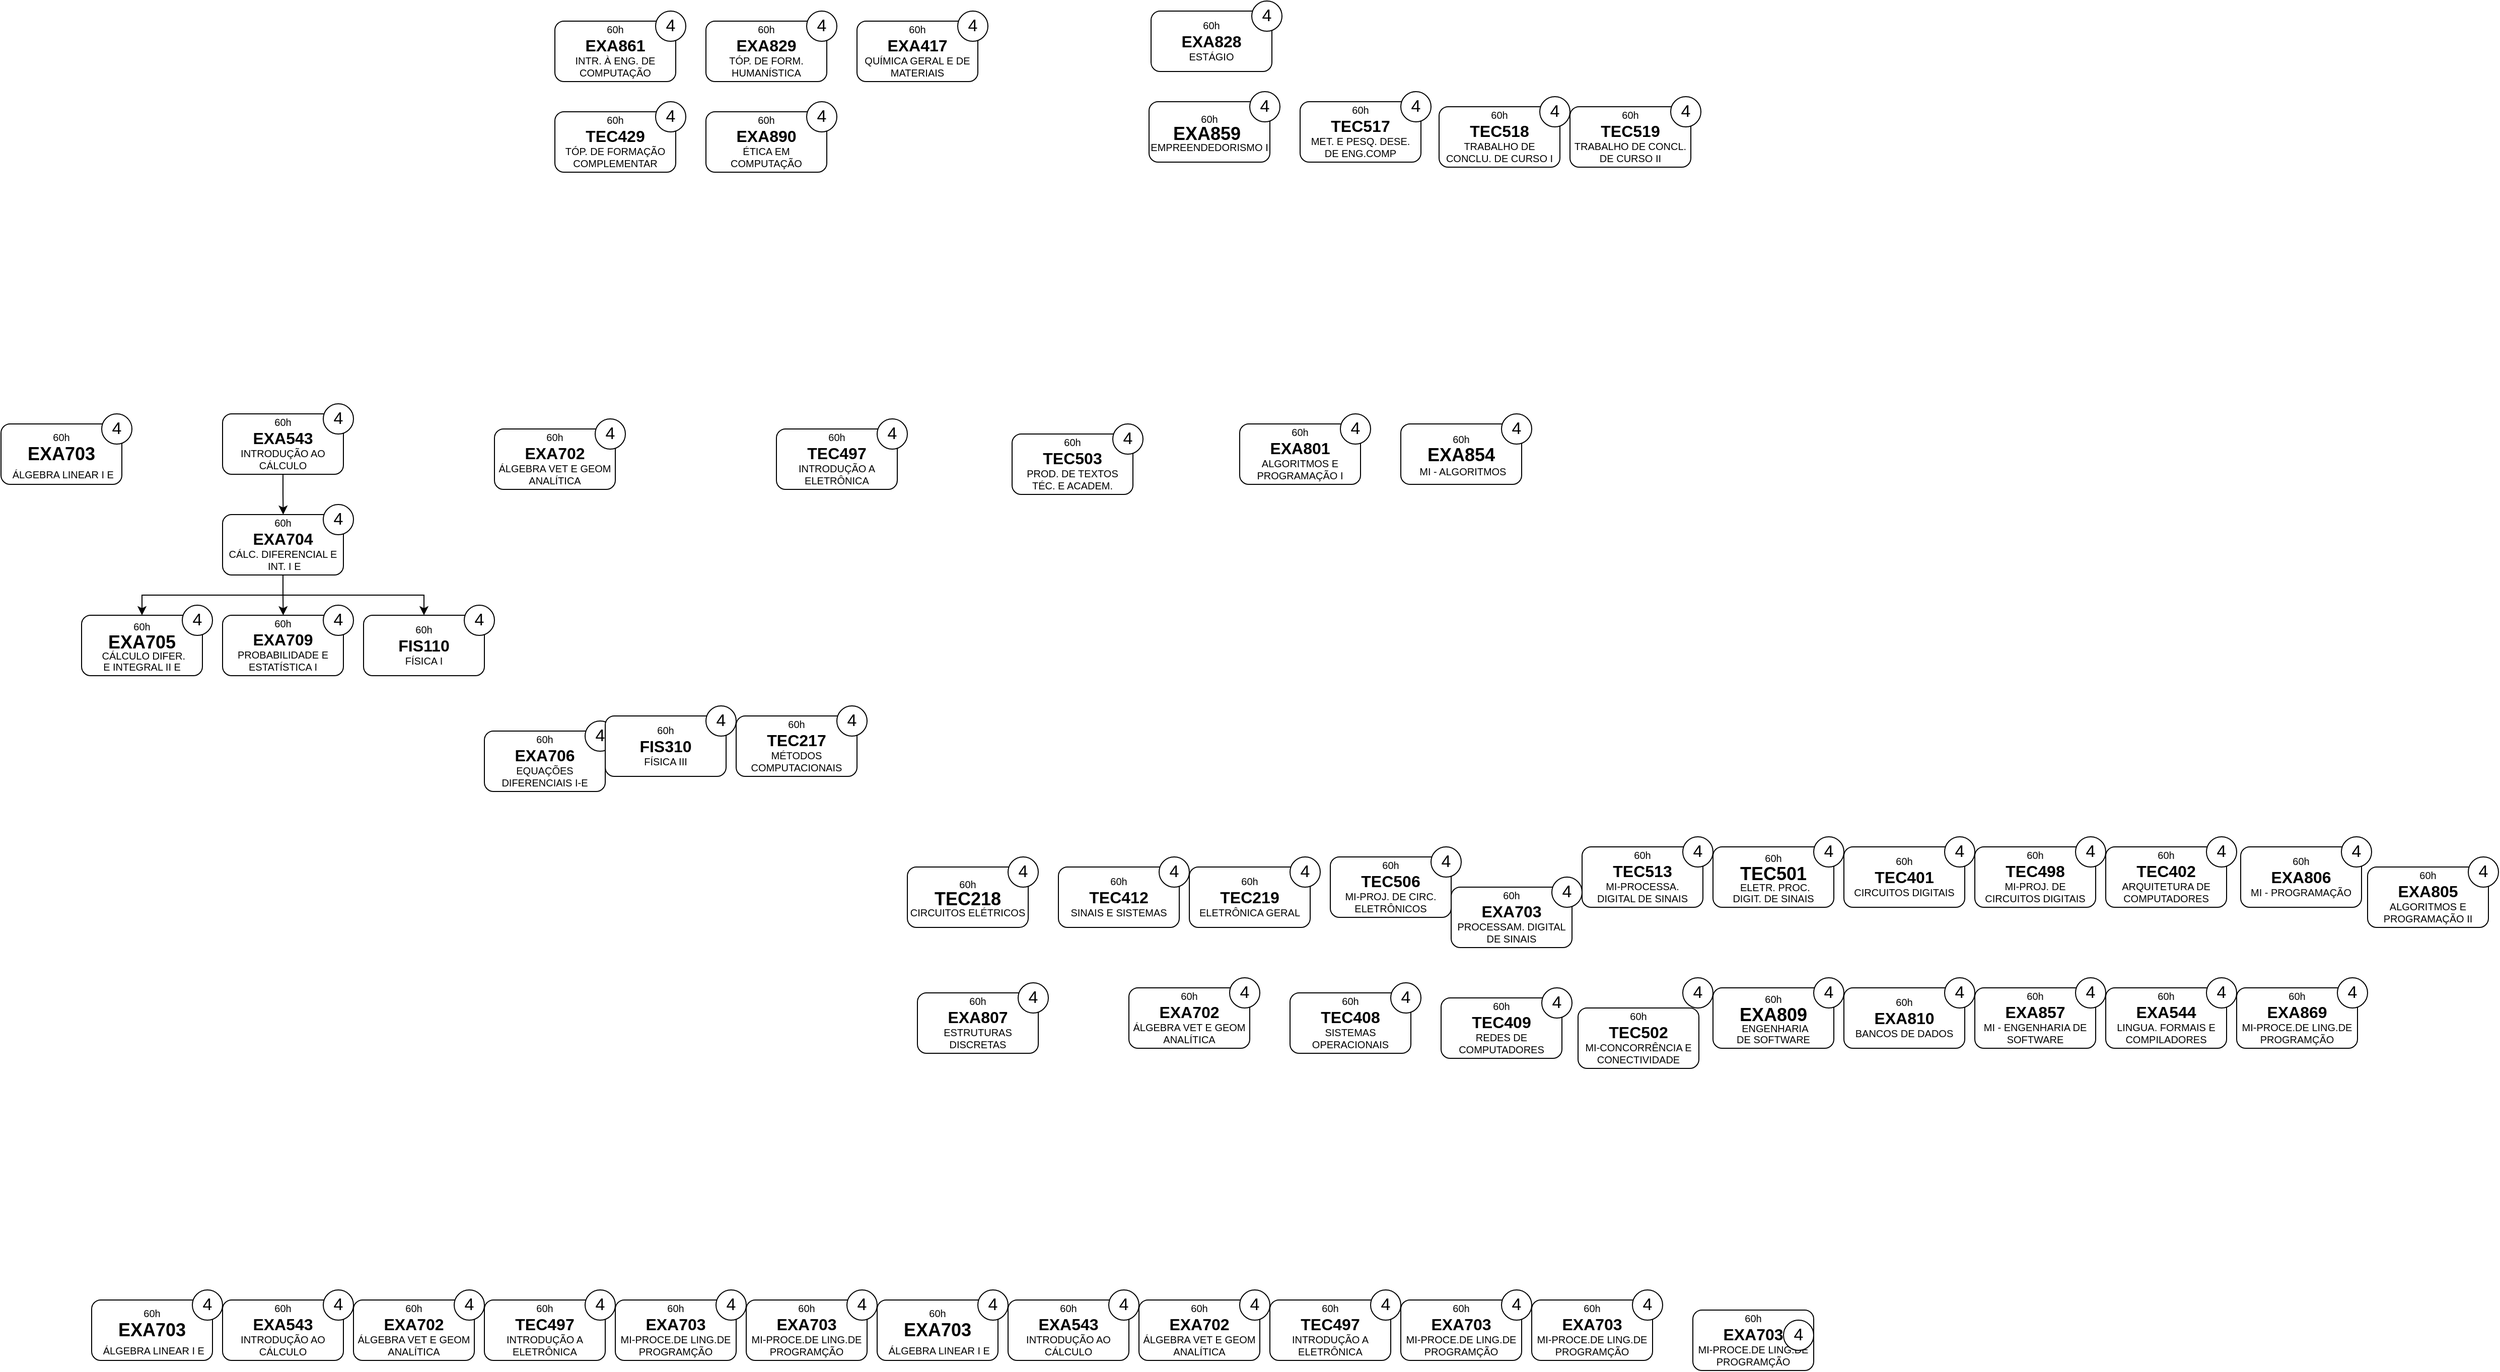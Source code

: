 <mxfile version="20.2.5" type="github">
  <diagram id="C5RBs43oDa-KdzZeNtuy" name="Page-1">
    <mxGraphModel dx="1102" dy="1787" grid="1" gridSize="10" guides="1" tooltips="1" connect="1" arrows="1" fold="1" page="1" pageScale="1" pageWidth="827" pageHeight="1169" math="0" shadow="0">
      <root>
        <mxCell id="WIyWlLk6GJQsqaUBKTNV-0" />
        <mxCell id="WIyWlLk6GJQsqaUBKTNV-1" parent="WIyWlLk6GJQsqaUBKTNV-0" />
        <mxCell id="GBISdUFNZ5l1FWsdLvzd-16" value="" style="group" vertex="1" connectable="0" parent="WIyWlLk6GJQsqaUBKTNV-1">
          <mxGeometry x="50" y="100" width="130" height="80" as="geometry" />
        </mxCell>
        <mxCell id="GBISdUFNZ5l1FWsdLvzd-0" value="&lt;p style=&quot;line-height: 0.9;&quot;&gt;&lt;font style=&quot;line-height: 1.2;&quot;&gt;&lt;font style=&quot;font-size: 10px;&quot;&gt;60h&lt;/font&gt;&lt;br&gt;&lt;span style=&quot;font-weight: bold;&quot;&gt;&lt;font style=&quot;font-size: 18px;&quot;&gt;EXA703&lt;/font&gt;&lt;/span&gt;&lt;/font&gt;&lt;br&gt;&lt;span data-whi-docs=&quot;[[:p &amp;quot;ÁLGEBRA LINEAR I E&amp;quot;]]&quot;&gt;&lt;/span&gt;&amp;nbsp;&lt;font style=&quot;font-size: 10px;&quot;&gt;ÁLGEBRA LINEAR I E&lt;/font&gt;&lt;b&gt;&lt;font style=&quot;font-size: 15px;&quot;&gt;&lt;br&gt;&lt;/font&gt;&lt;/b&gt;&lt;/p&gt;" style="rounded=1;whiteSpace=wrap;html=1;fillStyle=auto;gradientColor=none;strokeColor=default;shadow=0;glass=0;sketch=0;" vertex="1" parent="GBISdUFNZ5l1FWsdLvzd-16">
          <mxGeometry y="10" width="120" height="60" as="geometry" />
        </mxCell>
        <mxCell id="GBISdUFNZ5l1FWsdLvzd-2" value="&lt;font style=&quot;font-size: 17px;&quot;&gt;4&lt;/font&gt;" style="ellipse;whiteSpace=wrap;html=1;fontSize=10;" vertex="1" parent="GBISdUFNZ5l1FWsdLvzd-16">
          <mxGeometry x="100" width="30" height="30" as="geometry" />
        </mxCell>
        <mxCell id="GBISdUFNZ5l1FWsdLvzd-18" value="" style="group" vertex="1" connectable="0" parent="WIyWlLk6GJQsqaUBKTNV-1">
          <mxGeometry x="820" y="105" width="130" height="70" as="geometry" />
        </mxCell>
        <mxCell id="GBISdUFNZ5l1FWsdLvzd-7" value="60h&lt;br&gt;&lt;span style=&quot;font-size: 16px;&quot;&gt;&lt;b&gt;TEC497&lt;/b&gt;&lt;/span&gt;&lt;br&gt;&lt;div&gt;&lt;div&gt;INTRODUÇÃO A&lt;/div&gt;&lt;div&gt;ELETRÔNICA&lt;/div&gt;&lt;/div&gt;" style="rounded=1;whiteSpace=wrap;html=1;shadow=0;glass=0;sketch=0;fillStyle=auto;fontSize=10;strokeColor=default;gradientColor=none;" vertex="1" parent="GBISdUFNZ5l1FWsdLvzd-18">
          <mxGeometry y="10" width="120" height="60" as="geometry" />
        </mxCell>
        <mxCell id="GBISdUFNZ5l1FWsdLvzd-8" value="&lt;font style=&quot;font-size: 17px;&quot;&gt;4&lt;/font&gt;" style="ellipse;whiteSpace=wrap;html=1;fontSize=10;" vertex="1" parent="GBISdUFNZ5l1FWsdLvzd-18">
          <mxGeometry x="100" width="30" height="30" as="geometry" />
        </mxCell>
        <mxCell id="GBISdUFNZ5l1FWsdLvzd-19" value="" style="group" vertex="1" connectable="0" parent="WIyWlLk6GJQsqaUBKTNV-1">
          <mxGeometry x="1054" y="110" width="126" height="70" as="geometry" />
        </mxCell>
        <mxCell id="GBISdUFNZ5l1FWsdLvzd-11" value="60h&lt;br&gt;&lt;span style=&quot;font-size: 16px;&quot;&gt;&lt;b&gt;TEC503&lt;/b&gt;&lt;/span&gt;&lt;div&gt;&lt;div&gt;PROD. DE TEXTOS&lt;/div&gt;&lt;div&gt;TÉC. E ACADEM.&lt;/div&gt;&lt;/div&gt;" style="rounded=1;whiteSpace=wrap;html=1;shadow=0;glass=0;sketch=0;fillStyle=auto;fontSize=10;strokeColor=default;gradientColor=none;" vertex="1" parent="GBISdUFNZ5l1FWsdLvzd-19">
          <mxGeometry y="10" width="120" height="60" as="geometry" />
        </mxCell>
        <mxCell id="GBISdUFNZ5l1FWsdLvzd-12" value="&lt;font style=&quot;font-size: 17px;&quot;&gt;4&lt;/font&gt;" style="ellipse;whiteSpace=wrap;html=1;fontSize=10;" vertex="1" parent="GBISdUFNZ5l1FWsdLvzd-19">
          <mxGeometry x="100" width="30" height="30" as="geometry" />
        </mxCell>
        <mxCell id="GBISdUFNZ5l1FWsdLvzd-28" value="" style="group" vertex="1" connectable="0" parent="WIyWlLk6GJQsqaUBKTNV-1">
          <mxGeometry x="540" y="105" width="130" height="70" as="geometry" />
        </mxCell>
        <mxCell id="GBISdUFNZ5l1FWsdLvzd-9" value="60h&lt;br&gt;&lt;span style=&quot;font-size: 16px;&quot;&gt;&lt;b&gt;EXA702&lt;/b&gt;&lt;/span&gt;&lt;br&gt;&lt;div&gt;&lt;div&gt;ÁLGEBRA VET E GEOM&lt;/div&gt;&lt;div&gt;&lt;span style=&quot;background-color: initial;&quot;&gt;ANALÍTICA&lt;/span&gt;&lt;/div&gt;&lt;/div&gt;" style="rounded=1;whiteSpace=wrap;html=1;shadow=0;glass=0;sketch=0;fillStyle=auto;fontSize=10;strokeColor=default;gradientColor=none;" vertex="1" parent="GBISdUFNZ5l1FWsdLvzd-28">
          <mxGeometry y="10" width="120" height="60" as="geometry" />
        </mxCell>
        <mxCell id="GBISdUFNZ5l1FWsdLvzd-6" value="&lt;font style=&quot;font-size: 17px;&quot;&gt;4&lt;/font&gt;" style="ellipse;whiteSpace=wrap;html=1;fontSize=10;" vertex="1" parent="GBISdUFNZ5l1FWsdLvzd-28">
          <mxGeometry x="100" width="30" height="30" as="geometry" />
        </mxCell>
        <mxCell id="GBISdUFNZ5l1FWsdLvzd-29" value="" style="group" vertex="1" connectable="0" parent="WIyWlLk6GJQsqaUBKTNV-1">
          <mxGeometry x="270" y="90" width="130" height="70" as="geometry" />
        </mxCell>
        <mxCell id="GBISdUFNZ5l1FWsdLvzd-5" value="60h&lt;br&gt;&lt;span style=&quot;font-size: 16px;&quot;&gt;&lt;b&gt;EXA543&lt;/b&gt;&lt;/span&gt;&lt;div&gt;&lt;div&gt;INTRODUÇÃO AO&lt;/div&gt;&lt;div&gt;&lt;span style=&quot;background-color: initial;&quot;&gt;CÁLCULO&lt;/span&gt;&lt;/div&gt;&lt;/div&gt;" style="rounded=1;whiteSpace=wrap;html=1;shadow=0;glass=0;sketch=0;fillStyle=auto;fontSize=10;strokeColor=default;gradientColor=none;" vertex="1" parent="GBISdUFNZ5l1FWsdLvzd-29">
          <mxGeometry y="10" width="120" height="60" as="geometry" />
        </mxCell>
        <mxCell id="GBISdUFNZ5l1FWsdLvzd-22" value="&lt;font style=&quot;font-size: 17px;&quot;&gt;4&lt;/font&gt;" style="ellipse;whiteSpace=wrap;html=1;fontSize=10;" vertex="1" parent="GBISdUFNZ5l1FWsdLvzd-29">
          <mxGeometry x="100" width="30" height="30" as="geometry" />
        </mxCell>
        <mxCell id="GBISdUFNZ5l1FWsdLvzd-30" value="" style="group" vertex="1" connectable="0" parent="WIyWlLk6GJQsqaUBKTNV-1">
          <mxGeometry x="1440" y="100" width="130" height="80" as="geometry" />
        </mxCell>
        <mxCell id="GBISdUFNZ5l1FWsdLvzd-31" value="&lt;p style=&quot;line-height: 0.9;&quot;&gt;&lt;font style=&quot;line-height: 1.2;&quot;&gt;&lt;font style=&quot;font-size: 10px;&quot;&gt;60h&lt;/font&gt;&lt;br&gt;&lt;/font&gt;&lt;span style=&quot;font-size: 18px;&quot;&gt;&lt;b&gt;EXA854&lt;/b&gt;&lt;/span&gt;&lt;br&gt;&lt;span data-whi-docs=&quot;[[:p &amp;quot;ÁLGEBRA LINEAR I E&amp;quot;]]&quot;&gt;&lt;/span&gt;&amp;nbsp;&lt;font style=&quot;font-size: 10px;&quot;&gt;MI - ALGORITMOS&lt;/font&gt;&lt;b&gt;&lt;font style=&quot;font-size: 15px;&quot;&gt;&lt;br&gt;&lt;/font&gt;&lt;/b&gt;&lt;/p&gt;" style="rounded=1;whiteSpace=wrap;html=1;fillStyle=auto;gradientColor=none;strokeColor=default;shadow=0;glass=0;sketch=0;" vertex="1" parent="GBISdUFNZ5l1FWsdLvzd-30">
          <mxGeometry y="10" width="120" height="60" as="geometry" />
        </mxCell>
        <mxCell id="GBISdUFNZ5l1FWsdLvzd-32" value="&lt;font style=&quot;font-size: 17px;&quot;&gt;4&lt;/font&gt;" style="ellipse;whiteSpace=wrap;html=1;fontSize=10;" vertex="1" parent="GBISdUFNZ5l1FWsdLvzd-30">
          <mxGeometry x="100" width="30" height="30" as="geometry" />
        </mxCell>
        <mxCell id="GBISdUFNZ5l1FWsdLvzd-33" value="" style="group" vertex="1" connectable="0" parent="WIyWlLk6GJQsqaUBKTNV-1">
          <mxGeometry x="750" y="-300" width="130" height="70" as="geometry" />
        </mxCell>
        <mxCell id="GBISdUFNZ5l1FWsdLvzd-34" value="60h&lt;br&gt;&lt;span style=&quot;font-size: 16px;&quot;&gt;&lt;b&gt;EXA829&lt;/b&gt;&lt;/span&gt;&lt;br&gt;&lt;div&gt;&lt;div&gt;TÓP. DE FORM.&lt;/div&gt;&lt;div&gt;&lt;span style=&quot;background-color: initial;&quot;&gt;HUMANÍSTICA&lt;/span&gt;&lt;/div&gt;&lt;/div&gt;" style="rounded=1;whiteSpace=wrap;html=1;shadow=0;glass=0;sketch=0;fillStyle=auto;fontSize=10;strokeColor=default;gradientColor=none;" vertex="1" parent="GBISdUFNZ5l1FWsdLvzd-33">
          <mxGeometry y="10" width="120" height="60" as="geometry" />
        </mxCell>
        <mxCell id="GBISdUFNZ5l1FWsdLvzd-35" value="&lt;font style=&quot;font-size: 17px;&quot;&gt;4&lt;/font&gt;" style="ellipse;whiteSpace=wrap;html=1;fontSize=10;" vertex="1" parent="GBISdUFNZ5l1FWsdLvzd-33">
          <mxGeometry x="100" width="30" height="30" as="geometry" />
        </mxCell>
        <mxCell id="GBISdUFNZ5l1FWsdLvzd-36" value="" style="group" vertex="1" connectable="0" parent="WIyWlLk6GJQsqaUBKTNV-1">
          <mxGeometry x="750" y="-210" width="126" height="70" as="geometry" />
        </mxCell>
        <mxCell id="GBISdUFNZ5l1FWsdLvzd-37" value="60h&lt;br&gt;&lt;span style=&quot;font-size: 16px;&quot;&gt;&lt;b&gt;EXA890&lt;/b&gt;&lt;/span&gt;&lt;div&gt;&lt;div&gt;ÉTICA EM&lt;/div&gt;&lt;div&gt;COMPUTAÇÃO&lt;/div&gt;&lt;/div&gt;" style="rounded=1;whiteSpace=wrap;html=1;shadow=0;glass=0;sketch=0;fillStyle=auto;fontSize=10;strokeColor=default;gradientColor=none;" vertex="1" parent="GBISdUFNZ5l1FWsdLvzd-36">
          <mxGeometry y="10" width="120" height="60" as="geometry" />
        </mxCell>
        <mxCell id="GBISdUFNZ5l1FWsdLvzd-38" value="&lt;font style=&quot;font-size: 17px;&quot;&gt;4&lt;/font&gt;" style="ellipse;whiteSpace=wrap;html=1;fontSize=10;" vertex="1" parent="GBISdUFNZ5l1FWsdLvzd-36">
          <mxGeometry x="100" width="30" height="30" as="geometry" />
        </mxCell>
        <mxCell id="GBISdUFNZ5l1FWsdLvzd-41" value="" style="group" vertex="1" connectable="0" parent="WIyWlLk6GJQsqaUBKTNV-1">
          <mxGeometry x="600" y="-210" width="130" height="70" as="geometry" />
        </mxCell>
        <mxCell id="GBISdUFNZ5l1FWsdLvzd-42" value="60h&lt;br&gt;&lt;span style=&quot;font-size: 16px;&quot;&gt;&lt;b&gt;TEC429&lt;/b&gt;&lt;/span&gt;&lt;br&gt;&lt;div&gt;&lt;div&gt;TÓP. DE FORMAÇÃO&lt;/div&gt;&lt;div&gt;COMPLEMENTAR&lt;/div&gt;&lt;/div&gt;" style="rounded=1;whiteSpace=wrap;html=1;shadow=0;glass=0;sketch=0;fillStyle=auto;fontSize=10;strokeColor=default;gradientColor=none;" vertex="1" parent="GBISdUFNZ5l1FWsdLvzd-41">
          <mxGeometry y="10" width="120" height="60" as="geometry" />
        </mxCell>
        <mxCell id="GBISdUFNZ5l1FWsdLvzd-43" value="&lt;font style=&quot;font-size: 17px;&quot;&gt;4&lt;/font&gt;" style="ellipse;whiteSpace=wrap;html=1;fontSize=10;" vertex="1" parent="GBISdUFNZ5l1FWsdLvzd-41">
          <mxGeometry x="100" width="30" height="30" as="geometry" />
        </mxCell>
        <mxCell id="GBISdUFNZ5l1FWsdLvzd-44" value="" style="group" vertex="1" connectable="0" parent="WIyWlLk6GJQsqaUBKTNV-1">
          <mxGeometry x="600" y="-300" width="130" height="70" as="geometry" />
        </mxCell>
        <mxCell id="GBISdUFNZ5l1FWsdLvzd-45" value="60h&lt;br&gt;&lt;span style=&quot;font-size: 16px;&quot;&gt;&lt;b&gt;EXA861&lt;/b&gt;&lt;/span&gt;&lt;br&gt;&lt;div&gt;&lt;div&gt;INTR. À ENG. DE&lt;/div&gt;&lt;div&gt;COMPUTAÇÃO&lt;/div&gt;&lt;/div&gt;" style="rounded=1;whiteSpace=wrap;html=1;shadow=0;glass=0;sketch=0;fillStyle=auto;fontSize=10;strokeColor=default;gradientColor=none;" vertex="1" parent="GBISdUFNZ5l1FWsdLvzd-44">
          <mxGeometry y="10" width="120" height="60" as="geometry" />
        </mxCell>
        <mxCell id="GBISdUFNZ5l1FWsdLvzd-46" value="&lt;font style=&quot;font-size: 17px;&quot;&gt;4&lt;/font&gt;" style="ellipse;whiteSpace=wrap;html=1;fontSize=10;" vertex="1" parent="GBISdUFNZ5l1FWsdLvzd-44">
          <mxGeometry x="100" width="30" height="30" as="geometry" />
        </mxCell>
        <mxCell id="GBISdUFNZ5l1FWsdLvzd-48" value="" style="group" vertex="1" connectable="0" parent="WIyWlLk6GJQsqaUBKTNV-1">
          <mxGeometry x="1190" y="-220" width="130" height="80" as="geometry" />
        </mxCell>
        <mxCell id="GBISdUFNZ5l1FWsdLvzd-49" value="&lt;p style=&quot;line-height: 0.9;&quot;&gt;&lt;font style=&quot;line-height: 1.2;&quot;&gt;&lt;font style=&quot;font-size: 10px;&quot;&gt;60h&lt;/font&gt;&lt;br&gt;&lt;/font&gt;&lt;span style=&quot;font-size: 18px;&quot;&gt;&lt;b&gt;EXA859&amp;nbsp; &lt;/b&gt;&lt;/span&gt;&lt;span style=&quot;background-color: initial; font-size: 10px;&quot;&gt;&lt;span style=&quot;background-color: initial;&quot;&gt;EMPREENDEDORISMO&amp;nbsp;&lt;/span&gt;&lt;/span&gt;&lt;span style=&quot;background-color: initial; font-size: 10px;&quot;&gt;I&lt;/span&gt;&lt;/p&gt;" style="rounded=1;whiteSpace=wrap;html=1;fillStyle=auto;gradientColor=none;strokeColor=default;shadow=0;glass=0;sketch=0;" vertex="1" parent="GBISdUFNZ5l1FWsdLvzd-48">
          <mxGeometry y="10" width="120" height="60" as="geometry" />
        </mxCell>
        <mxCell id="GBISdUFNZ5l1FWsdLvzd-50" value="&lt;font style=&quot;font-size: 17px;&quot;&gt;4&lt;/font&gt;" style="ellipse;whiteSpace=wrap;html=1;fontSize=10;" vertex="1" parent="GBISdUFNZ5l1FWsdLvzd-48">
          <mxGeometry x="100" width="30" height="30" as="geometry" />
        </mxCell>
        <mxCell id="GBISdUFNZ5l1FWsdLvzd-51" value="" style="group" vertex="1" connectable="0" parent="WIyWlLk6GJQsqaUBKTNV-1">
          <mxGeometry x="1608" y="-215" width="130" height="70" as="geometry" />
        </mxCell>
        <mxCell id="GBISdUFNZ5l1FWsdLvzd-52" value="60h&lt;br&gt;&lt;span style=&quot;font-size: 16px;&quot;&gt;&lt;b&gt;TEC519&lt;/b&gt;&lt;/span&gt;&lt;br&gt;&lt;div&gt;&lt;div&gt;TRABALHO DE CONCL.&lt;/div&gt;&lt;div&gt;DE CURSO II&lt;/div&gt;&lt;/div&gt;" style="rounded=1;whiteSpace=wrap;html=1;shadow=0;glass=0;sketch=0;fillStyle=auto;fontSize=10;strokeColor=default;gradientColor=none;" vertex="1" parent="GBISdUFNZ5l1FWsdLvzd-51">
          <mxGeometry y="10" width="120" height="60" as="geometry" />
        </mxCell>
        <mxCell id="GBISdUFNZ5l1FWsdLvzd-53" value="&lt;font style=&quot;font-size: 17px;&quot;&gt;4&lt;/font&gt;" style="ellipse;whiteSpace=wrap;html=1;fontSize=10;" vertex="1" parent="GBISdUFNZ5l1FWsdLvzd-51">
          <mxGeometry x="100" width="30" height="30" as="geometry" />
        </mxCell>
        <mxCell id="GBISdUFNZ5l1FWsdLvzd-54" value="" style="group" vertex="1" connectable="0" parent="WIyWlLk6GJQsqaUBKTNV-1">
          <mxGeometry x="1192" y="-310" width="126" height="70" as="geometry" />
        </mxCell>
        <mxCell id="GBISdUFNZ5l1FWsdLvzd-55" value="60h&lt;br&gt;&lt;span style=&quot;font-size: 16px;&quot;&gt;&lt;b&gt;EXA828&lt;/b&gt;&lt;/span&gt;&lt;br&gt;&lt;div&gt;ESTÁGIO&lt;br&gt;&lt;/div&gt;" style="rounded=1;whiteSpace=wrap;html=1;shadow=0;glass=0;sketch=0;fillStyle=auto;fontSize=10;strokeColor=default;gradientColor=none;" vertex="1" parent="GBISdUFNZ5l1FWsdLvzd-54">
          <mxGeometry y="10" width="120" height="60" as="geometry" />
        </mxCell>
        <mxCell id="GBISdUFNZ5l1FWsdLvzd-56" value="&lt;font style=&quot;font-size: 17px;&quot;&gt;4&lt;/font&gt;" style="ellipse;whiteSpace=wrap;html=1;fontSize=10;" vertex="1" parent="GBISdUFNZ5l1FWsdLvzd-54">
          <mxGeometry x="100" width="30" height="30" as="geometry" />
        </mxCell>
        <mxCell id="GBISdUFNZ5l1FWsdLvzd-59" value="" style="group" vertex="1" connectable="0" parent="WIyWlLk6GJQsqaUBKTNV-1">
          <mxGeometry x="1478" y="-215" width="130" height="70" as="geometry" />
        </mxCell>
        <mxCell id="GBISdUFNZ5l1FWsdLvzd-60" value="60h&lt;br&gt;&lt;span style=&quot;font-size: 16px;&quot;&gt;&lt;b&gt;TEC518&lt;/b&gt;&lt;/span&gt;&lt;br&gt;&lt;div&gt;&lt;div&gt;TRABALHO DE&lt;/div&gt;&lt;div&gt;CONCLU. DE CURSO I&lt;/div&gt;&lt;/div&gt;" style="rounded=1;whiteSpace=wrap;html=1;shadow=0;glass=0;sketch=0;fillStyle=auto;fontSize=10;strokeColor=default;gradientColor=none;" vertex="1" parent="GBISdUFNZ5l1FWsdLvzd-59">
          <mxGeometry y="10" width="120" height="60" as="geometry" />
        </mxCell>
        <mxCell id="GBISdUFNZ5l1FWsdLvzd-61" value="&lt;font style=&quot;font-size: 17px;&quot;&gt;4&lt;/font&gt;" style="ellipse;whiteSpace=wrap;html=1;fontSize=10;" vertex="1" parent="GBISdUFNZ5l1FWsdLvzd-59">
          <mxGeometry x="100" width="30" height="30" as="geometry" />
        </mxCell>
        <mxCell id="GBISdUFNZ5l1FWsdLvzd-62" value="" style="group" vertex="1" connectable="0" parent="WIyWlLk6GJQsqaUBKTNV-1">
          <mxGeometry x="1340" y="-220" width="130" height="70" as="geometry" />
        </mxCell>
        <mxCell id="GBISdUFNZ5l1FWsdLvzd-63" value="60h&lt;br&gt;&lt;span style=&quot;font-size: 16px;&quot;&gt;&lt;b&gt;TEC517&lt;/b&gt;&lt;/span&gt;&lt;br&gt;&lt;div&gt;&lt;div&gt;MET. E PESQ. DESE.&lt;/div&gt;&lt;div&gt;DE ENG.COMP&lt;/div&gt;&lt;/div&gt;" style="rounded=1;whiteSpace=wrap;html=1;shadow=0;glass=0;sketch=0;fillStyle=auto;fontSize=10;strokeColor=default;gradientColor=none;" vertex="1" parent="GBISdUFNZ5l1FWsdLvzd-62">
          <mxGeometry y="10" width="120" height="60" as="geometry" />
        </mxCell>
        <mxCell id="GBISdUFNZ5l1FWsdLvzd-64" value="&lt;font style=&quot;font-size: 17px;&quot;&gt;4&lt;/font&gt;" style="ellipse;whiteSpace=wrap;html=1;fontSize=10;" vertex="1" parent="GBISdUFNZ5l1FWsdLvzd-62">
          <mxGeometry x="100" width="30" height="30" as="geometry" />
        </mxCell>
        <mxCell id="GBISdUFNZ5l1FWsdLvzd-66" value="" style="group" vertex="1" connectable="0" parent="WIyWlLk6GJQsqaUBKTNV-1">
          <mxGeometry x="130" y="290" width="130" height="80" as="geometry" />
        </mxCell>
        <mxCell id="GBISdUFNZ5l1FWsdLvzd-67" value="&lt;p style=&quot;line-height: 0.9;&quot;&gt;&lt;font style=&quot;line-height: 1.2;&quot;&gt;&lt;font style=&quot;font-size: 10px;&quot;&gt;60h&lt;/font&gt;&lt;br&gt;&lt;/font&gt;&lt;span style=&quot;font-size: 18px;&quot;&gt;&lt;b&gt;EXA705&lt;/b&gt;&lt;/span&gt;&lt;br&gt;&lt;span data-whi-docs=&quot;[[:p &amp;quot;ÁLGEBRA LINEAR I E&amp;quot;]]&quot;&gt;&lt;/span&gt;&amp;nbsp;&lt;span style=&quot;font-size: 10px;&quot;&gt;&lt;span style=&quot;background-color: initial;&quot;&gt;CÁLCULO DIFER. E&amp;nbsp;&lt;/span&gt;&lt;/span&gt;&lt;span style=&quot;font-size: 10px; background-color: initial;&quot;&gt;INTEGRAL II E&lt;/span&gt;&lt;/p&gt;" style="rounded=1;whiteSpace=wrap;html=1;fillStyle=auto;gradientColor=none;strokeColor=default;shadow=0;glass=0;sketch=0;" vertex="1" parent="GBISdUFNZ5l1FWsdLvzd-66">
          <mxGeometry y="10" width="120" height="60" as="geometry" />
        </mxCell>
        <mxCell id="GBISdUFNZ5l1FWsdLvzd-68" value="&lt;font style=&quot;font-size: 17px;&quot;&gt;4&lt;/font&gt;" style="ellipse;whiteSpace=wrap;html=1;fontSize=10;" vertex="1" parent="GBISdUFNZ5l1FWsdLvzd-66">
          <mxGeometry x="100" width="30" height="30" as="geometry" />
        </mxCell>
        <mxCell id="GBISdUFNZ5l1FWsdLvzd-69" value="" style="group" vertex="1" connectable="0" parent="WIyWlLk6GJQsqaUBKTNV-1">
          <mxGeometry x="530" y="405" width="130" height="70" as="geometry" />
        </mxCell>
        <mxCell id="GBISdUFNZ5l1FWsdLvzd-70" value="60h&lt;br&gt;&lt;span style=&quot;font-size: 16px;&quot;&gt;&lt;b&gt;EXA706&lt;/b&gt;&lt;/span&gt;&lt;br&gt;&lt;div&gt;&lt;div&gt;EQUAÇÕES&lt;/div&gt;&lt;div&gt;DIFERENCIAIS I-E&lt;/div&gt;&lt;/div&gt;" style="rounded=1;whiteSpace=wrap;html=1;shadow=0;glass=0;sketch=0;fillStyle=auto;fontSize=10;strokeColor=default;gradientColor=none;" vertex="1" parent="GBISdUFNZ5l1FWsdLvzd-69">
          <mxGeometry y="10" width="120" height="60" as="geometry" />
        </mxCell>
        <mxCell id="GBISdUFNZ5l1FWsdLvzd-71" value="&lt;font style=&quot;font-size: 17px;&quot;&gt;4&lt;/font&gt;" style="ellipse;whiteSpace=wrap;html=1;fontSize=10;" vertex="1" parent="GBISdUFNZ5l1FWsdLvzd-69">
          <mxGeometry x="100" width="30" height="30" as="geometry" />
        </mxCell>
        <mxCell id="GBISdUFNZ5l1FWsdLvzd-72" value="" style="group" vertex="1" connectable="0" parent="WIyWlLk6GJQsqaUBKTNV-1">
          <mxGeometry x="650" y="390" width="126" height="70" as="geometry" />
        </mxCell>
        <mxCell id="GBISdUFNZ5l1FWsdLvzd-73" value="60h&lt;br&gt;&lt;span style=&quot;font-size: 16px;&quot;&gt;&lt;b&gt;FIS310&lt;/b&gt;&lt;/span&gt;&lt;div&gt;FÍSICA III&lt;br&gt;&lt;/div&gt;" style="rounded=1;whiteSpace=wrap;html=1;shadow=0;glass=0;sketch=0;fillStyle=auto;fontSize=10;strokeColor=default;gradientColor=none;" vertex="1" parent="GBISdUFNZ5l1FWsdLvzd-72">
          <mxGeometry y="10" width="120" height="60" as="geometry" />
        </mxCell>
        <mxCell id="GBISdUFNZ5l1FWsdLvzd-74" value="&lt;font style=&quot;font-size: 17px;&quot;&gt;4&lt;/font&gt;" style="ellipse;whiteSpace=wrap;html=1;fontSize=10;" vertex="1" parent="GBISdUFNZ5l1FWsdLvzd-72">
          <mxGeometry x="100" width="30" height="30" as="geometry" />
        </mxCell>
        <mxCell id="GBISdUFNZ5l1FWsdLvzd-77" value="" style="group" vertex="1" connectable="0" parent="WIyWlLk6GJQsqaUBKTNV-1">
          <mxGeometry x="410" y="290" width="130" height="70" as="geometry" />
        </mxCell>
        <mxCell id="GBISdUFNZ5l1FWsdLvzd-78" value="60h&lt;br&gt;&lt;span style=&quot;font-size: 16px;&quot;&gt;&lt;b&gt;FIS110&lt;/b&gt;&lt;/span&gt;&lt;br&gt;&lt;div&gt;FÍSICA I&lt;br&gt;&lt;/div&gt;" style="rounded=1;whiteSpace=wrap;html=1;shadow=0;glass=0;sketch=0;fillStyle=auto;fontSize=10;strokeColor=default;gradientColor=none;" vertex="1" parent="GBISdUFNZ5l1FWsdLvzd-77">
          <mxGeometry y="10" width="120" height="60" as="geometry" />
        </mxCell>
        <mxCell id="GBISdUFNZ5l1FWsdLvzd-79" value="&lt;font style=&quot;font-size: 17px;&quot;&gt;4&lt;/font&gt;" style="ellipse;whiteSpace=wrap;html=1;fontSize=10;" vertex="1" parent="GBISdUFNZ5l1FWsdLvzd-77">
          <mxGeometry x="100" width="30" height="30" as="geometry" />
        </mxCell>
        <mxCell id="GBISdUFNZ5l1FWsdLvzd-80" value="" style="group" vertex="1" connectable="0" parent="WIyWlLk6GJQsqaUBKTNV-1">
          <mxGeometry x="270" y="290" width="130" height="70" as="geometry" />
        </mxCell>
        <mxCell id="GBISdUFNZ5l1FWsdLvzd-81" value="60h&lt;br&gt;&lt;span style=&quot;font-size: 16px;&quot;&gt;&lt;b&gt;EXA709&lt;/b&gt;&lt;/span&gt;&lt;br&gt;&lt;div&gt;&lt;div&gt;PROBABILIDADE E&lt;/div&gt;&lt;div&gt;ESTATÍSTICA I&lt;/div&gt;&lt;/div&gt;" style="rounded=1;whiteSpace=wrap;html=1;shadow=0;glass=0;sketch=0;fillStyle=auto;fontSize=10;strokeColor=default;gradientColor=none;" vertex="1" parent="GBISdUFNZ5l1FWsdLvzd-80">
          <mxGeometry y="10" width="120" height="60" as="geometry" />
        </mxCell>
        <mxCell id="GBISdUFNZ5l1FWsdLvzd-82" value="&lt;font style=&quot;font-size: 17px;&quot;&gt;4&lt;/font&gt;" style="ellipse;whiteSpace=wrap;html=1;fontSize=10;" vertex="1" parent="GBISdUFNZ5l1FWsdLvzd-80">
          <mxGeometry x="100" width="30" height="30" as="geometry" />
        </mxCell>
        <mxCell id="GBISdUFNZ5l1FWsdLvzd-84" value="" style="group" vertex="1" connectable="0" parent="WIyWlLk6GJQsqaUBKTNV-1">
          <mxGeometry x="950" y="540" width="130" height="80" as="geometry" />
        </mxCell>
        <mxCell id="GBISdUFNZ5l1FWsdLvzd-85" value="&lt;p style=&quot;line-height: 0.9;&quot;&gt;&lt;font style=&quot;line-height: 1.2;&quot;&gt;&lt;font style=&quot;font-size: 10px;&quot;&gt;60h&lt;/font&gt;&lt;br&gt;&lt;/font&gt;&lt;span style=&quot;font-size: 18px;&quot;&gt;&lt;b&gt;TEC218&lt;/b&gt;&lt;/span&gt;&lt;br&gt;&lt;span style=&quot;font-size: 10px;&quot;&gt;&lt;span style=&quot;background-color: initial;&quot;&gt;CIRCUITOS&amp;nbsp;&lt;/span&gt;&lt;/span&gt;&lt;span style=&quot;background-color: initial; font-size: 10px;&quot;&gt;ELÉTRICOS&lt;/span&gt;&lt;/p&gt;" style="rounded=1;whiteSpace=wrap;html=1;fillStyle=auto;gradientColor=none;strokeColor=default;shadow=0;glass=0;sketch=0;" vertex="1" parent="GBISdUFNZ5l1FWsdLvzd-84">
          <mxGeometry y="10" width="120" height="60" as="geometry" />
        </mxCell>
        <mxCell id="GBISdUFNZ5l1FWsdLvzd-86" value="&lt;font style=&quot;font-size: 17px;&quot;&gt;4&lt;/font&gt;" style="ellipse;whiteSpace=wrap;html=1;fontSize=10;" vertex="1" parent="GBISdUFNZ5l1FWsdLvzd-84">
          <mxGeometry x="100" width="30" height="30" as="geometry" />
        </mxCell>
        <mxCell id="GBISdUFNZ5l1FWsdLvzd-87" value="" style="group" vertex="1" connectable="0" parent="WIyWlLk6GJQsqaUBKTNV-1">
          <mxGeometry x="1370" y="530" width="130" height="70" as="geometry" />
        </mxCell>
        <mxCell id="GBISdUFNZ5l1FWsdLvzd-88" value="60h&lt;br&gt;&lt;span style=&quot;font-size: 16px;&quot;&gt;&lt;b&gt;TEC506&lt;/b&gt;&lt;/span&gt;&lt;br&gt;&lt;div&gt;&lt;div&gt;MI-PROJ. DE CIRC.&lt;/div&gt;&lt;div&gt;ELETRÔNICOS&lt;/div&gt;&lt;/div&gt;" style="rounded=1;whiteSpace=wrap;html=1;shadow=0;glass=0;sketch=0;fillStyle=auto;fontSize=10;strokeColor=default;gradientColor=none;" vertex="1" parent="GBISdUFNZ5l1FWsdLvzd-87">
          <mxGeometry y="10" width="120" height="60" as="geometry" />
        </mxCell>
        <mxCell id="GBISdUFNZ5l1FWsdLvzd-89" value="&lt;font style=&quot;font-size: 17px;&quot;&gt;4&lt;/font&gt;" style="ellipse;whiteSpace=wrap;html=1;fontSize=10;" vertex="1" parent="GBISdUFNZ5l1FWsdLvzd-87">
          <mxGeometry x="100" width="30" height="30" as="geometry" />
        </mxCell>
        <mxCell id="GBISdUFNZ5l1FWsdLvzd-90" value="" style="group" vertex="1" connectable="0" parent="WIyWlLk6GJQsqaUBKTNV-1">
          <mxGeometry x="1490" y="560" width="126" height="70" as="geometry" />
        </mxCell>
        <mxCell id="GBISdUFNZ5l1FWsdLvzd-91" value="60h&lt;br&gt;&lt;span style=&quot;font-size: 16px;&quot;&gt;&lt;b&gt;EXA703&lt;/b&gt;&lt;/span&gt;&lt;div&gt;&lt;div&gt;PROCESSAM. DIGITAL&lt;/div&gt;&lt;div&gt;DE SINAIS&lt;/div&gt;&lt;/div&gt;" style="rounded=1;whiteSpace=wrap;html=1;shadow=0;glass=0;sketch=0;fillStyle=auto;fontSize=10;strokeColor=default;gradientColor=none;" vertex="1" parent="GBISdUFNZ5l1FWsdLvzd-90">
          <mxGeometry y="10" width="120" height="60" as="geometry" />
        </mxCell>
        <mxCell id="GBISdUFNZ5l1FWsdLvzd-92" value="&lt;font style=&quot;font-size: 17px;&quot;&gt;4&lt;/font&gt;" style="ellipse;whiteSpace=wrap;html=1;fontSize=10;" vertex="1" parent="GBISdUFNZ5l1FWsdLvzd-90">
          <mxGeometry x="100" width="30" height="30" as="geometry" />
        </mxCell>
        <mxCell id="GBISdUFNZ5l1FWsdLvzd-95" value="" style="group" vertex="1" connectable="0" parent="WIyWlLk6GJQsqaUBKTNV-1">
          <mxGeometry x="1230" y="540" width="130" height="70" as="geometry" />
        </mxCell>
        <mxCell id="GBISdUFNZ5l1FWsdLvzd-96" value="60h&lt;br&gt;&lt;span style=&quot;font-size: 16px;&quot;&gt;&lt;b&gt;TEC219&lt;/b&gt;&lt;/span&gt;&lt;br&gt;&lt;div&gt;ELETRÔNICA GERAL&lt;br&gt;&lt;/div&gt;" style="rounded=1;whiteSpace=wrap;html=1;shadow=0;glass=0;sketch=0;fillStyle=auto;fontSize=10;strokeColor=default;gradientColor=none;" vertex="1" parent="GBISdUFNZ5l1FWsdLvzd-95">
          <mxGeometry y="10" width="120" height="60" as="geometry" />
        </mxCell>
        <mxCell id="GBISdUFNZ5l1FWsdLvzd-97" value="&lt;font style=&quot;font-size: 17px;&quot;&gt;4&lt;/font&gt;" style="ellipse;whiteSpace=wrap;html=1;fontSize=10;" vertex="1" parent="GBISdUFNZ5l1FWsdLvzd-95">
          <mxGeometry x="100" width="30" height="30" as="geometry" />
        </mxCell>
        <mxCell id="GBISdUFNZ5l1FWsdLvzd-98" value="" style="group" vertex="1" connectable="0" parent="WIyWlLk6GJQsqaUBKTNV-1">
          <mxGeometry x="1100" y="540" width="130" height="70" as="geometry" />
        </mxCell>
        <mxCell id="GBISdUFNZ5l1FWsdLvzd-99" value="60h&lt;br&gt;&lt;span style=&quot;font-size: 16px;&quot;&gt;&lt;b&gt;TEC412&lt;/b&gt;&lt;/span&gt;&lt;br&gt;&lt;div&gt;SINAIS E SISTEMAS&lt;br&gt;&lt;/div&gt;" style="rounded=1;whiteSpace=wrap;html=1;shadow=0;glass=0;sketch=0;fillStyle=auto;fontSize=10;strokeColor=default;gradientColor=none;" vertex="1" parent="GBISdUFNZ5l1FWsdLvzd-98">
          <mxGeometry y="10" width="120" height="60" as="geometry" />
        </mxCell>
        <mxCell id="GBISdUFNZ5l1FWsdLvzd-100" value="&lt;font style=&quot;font-size: 17px;&quot;&gt;4&lt;/font&gt;" style="ellipse;whiteSpace=wrap;html=1;fontSize=10;" vertex="1" parent="GBISdUFNZ5l1FWsdLvzd-98">
          <mxGeometry x="100" width="30" height="30" as="geometry" />
        </mxCell>
        <mxCell id="GBISdUFNZ5l1FWsdLvzd-102" value="" style="group" vertex="1" connectable="0" parent="WIyWlLk6GJQsqaUBKTNV-1">
          <mxGeometry x="1750" y="520" width="130" height="80" as="geometry" />
        </mxCell>
        <mxCell id="GBISdUFNZ5l1FWsdLvzd-103" value="&lt;p style=&quot;line-height: 0.9;&quot;&gt;&lt;font style=&quot;line-height: 1.2;&quot;&gt;&lt;font style=&quot;font-size: 10px;&quot;&gt;60h&lt;/font&gt;&lt;br&gt;&lt;/font&gt;&lt;span style=&quot;font-size: 18px;&quot;&gt;&lt;b&gt;TEC501&lt;/b&gt;&lt;/span&gt;&lt;br&gt;&lt;span data-whi-docs=&quot;[[:p &amp;quot;ÁLGEBRA LINEAR I E&amp;quot;]]&quot;&gt;&lt;/span&gt;&amp;nbsp;&lt;span style=&quot;font-size: 10px;&quot;&gt;&lt;span style=&quot;background-color: initial;&quot;&gt;ELETR. PROC. DIGIT.&amp;nbsp;&lt;/span&gt;&lt;/span&gt;&lt;span style=&quot;font-size: 10px; background-color: initial;&quot;&gt;DE SINAIS&lt;/span&gt;&lt;/p&gt;" style="rounded=1;whiteSpace=wrap;html=1;fillStyle=auto;gradientColor=none;strokeColor=default;shadow=0;glass=0;sketch=0;" vertex="1" parent="GBISdUFNZ5l1FWsdLvzd-102">
          <mxGeometry y="10" width="120" height="60" as="geometry" />
        </mxCell>
        <mxCell id="GBISdUFNZ5l1FWsdLvzd-104" value="&lt;font style=&quot;font-size: 17px;&quot;&gt;4&lt;/font&gt;" style="ellipse;whiteSpace=wrap;html=1;fontSize=10;" vertex="1" parent="GBISdUFNZ5l1FWsdLvzd-102">
          <mxGeometry x="100" width="30" height="30" as="geometry" />
        </mxCell>
        <mxCell id="GBISdUFNZ5l1FWsdLvzd-105" value="" style="group" vertex="1" connectable="0" parent="WIyWlLk6GJQsqaUBKTNV-1">
          <mxGeometry x="2140" y="520" width="130" height="70" as="geometry" />
        </mxCell>
        <mxCell id="GBISdUFNZ5l1FWsdLvzd-106" value="60h&lt;br&gt;&lt;span style=&quot;font-size: 16px;&quot;&gt;&lt;b&gt;TEC402&lt;/b&gt;&lt;/span&gt;&lt;br&gt;&lt;div&gt;&lt;div&gt;ARQUITETURA DE&lt;/div&gt;&lt;div&gt;COMPUTADORES&lt;/div&gt;&lt;/div&gt;" style="rounded=1;whiteSpace=wrap;html=1;shadow=0;glass=0;sketch=0;fillStyle=auto;fontSize=10;strokeColor=default;gradientColor=none;" vertex="1" parent="GBISdUFNZ5l1FWsdLvzd-105">
          <mxGeometry y="10" width="120" height="60" as="geometry" />
        </mxCell>
        <mxCell id="GBISdUFNZ5l1FWsdLvzd-107" value="&lt;font style=&quot;font-size: 17px;&quot;&gt;4&lt;/font&gt;" style="ellipse;whiteSpace=wrap;html=1;fontSize=10;" vertex="1" parent="GBISdUFNZ5l1FWsdLvzd-105">
          <mxGeometry x="100" width="30" height="30" as="geometry" />
        </mxCell>
        <mxCell id="GBISdUFNZ5l1FWsdLvzd-108" value="" style="group" vertex="1" connectable="0" parent="WIyWlLk6GJQsqaUBKTNV-1">
          <mxGeometry x="2274" y="520" width="126" height="70" as="geometry" />
        </mxCell>
        <mxCell id="GBISdUFNZ5l1FWsdLvzd-109" value="60h&lt;br&gt;&lt;span style=&quot;font-size: 16px;&quot;&gt;&lt;b&gt;EXA806&lt;/b&gt;&lt;/span&gt;&lt;div&gt;MI - PROGRAMAÇÃO&lt;br&gt;&lt;/div&gt;" style="rounded=1;whiteSpace=wrap;html=1;shadow=0;glass=0;sketch=0;fillStyle=auto;fontSize=10;strokeColor=default;gradientColor=none;" vertex="1" parent="GBISdUFNZ5l1FWsdLvzd-108">
          <mxGeometry y="10" width="120" height="60" as="geometry" />
        </mxCell>
        <mxCell id="GBISdUFNZ5l1FWsdLvzd-110" value="&lt;font style=&quot;font-size: 17px;&quot;&gt;4&lt;/font&gt;" style="ellipse;whiteSpace=wrap;html=1;fontSize=10;" vertex="1" parent="GBISdUFNZ5l1FWsdLvzd-108">
          <mxGeometry x="100" width="30" height="30" as="geometry" />
        </mxCell>
        <mxCell id="GBISdUFNZ5l1FWsdLvzd-113" value="" style="group" vertex="1" connectable="0" parent="WIyWlLk6GJQsqaUBKTNV-1">
          <mxGeometry x="2010" y="520" width="130" height="70" as="geometry" />
        </mxCell>
        <mxCell id="GBISdUFNZ5l1FWsdLvzd-114" value="60h&lt;br&gt;&lt;span style=&quot;font-size: 16px;&quot;&gt;&lt;b&gt;TEC498&lt;/b&gt;&lt;/span&gt;&lt;br&gt;&lt;div&gt;&lt;div&gt;MI-PROJ. DE&lt;/div&gt;&lt;div&gt;CIRCUITOS DIGITAIS&lt;/div&gt;&lt;/div&gt;" style="rounded=1;whiteSpace=wrap;html=1;shadow=0;glass=0;sketch=0;fillStyle=auto;fontSize=10;strokeColor=default;gradientColor=none;" vertex="1" parent="GBISdUFNZ5l1FWsdLvzd-113">
          <mxGeometry y="10" width="120" height="60" as="geometry" />
        </mxCell>
        <mxCell id="GBISdUFNZ5l1FWsdLvzd-115" value="&lt;font style=&quot;font-size: 17px;&quot;&gt;4&lt;/font&gt;" style="ellipse;whiteSpace=wrap;html=1;fontSize=10;" vertex="1" parent="GBISdUFNZ5l1FWsdLvzd-113">
          <mxGeometry x="100" width="30" height="30" as="geometry" />
        </mxCell>
        <mxCell id="GBISdUFNZ5l1FWsdLvzd-116" value="" style="group" vertex="1" connectable="0" parent="WIyWlLk6GJQsqaUBKTNV-1">
          <mxGeometry x="1880" y="520" width="130" height="70" as="geometry" />
        </mxCell>
        <mxCell id="GBISdUFNZ5l1FWsdLvzd-117" value="60h&lt;br&gt;&lt;span style=&quot;font-size: 16px;&quot;&gt;&lt;b&gt;TEC401&lt;/b&gt;&lt;/span&gt;&lt;br&gt;&lt;div&gt;CIRCUITOS DIGITAIS&lt;br&gt;&lt;/div&gt;" style="rounded=1;whiteSpace=wrap;html=1;shadow=0;glass=0;sketch=0;fillStyle=auto;fontSize=10;strokeColor=default;gradientColor=none;" vertex="1" parent="GBISdUFNZ5l1FWsdLvzd-116">
          <mxGeometry y="10" width="120" height="60" as="geometry" />
        </mxCell>
        <mxCell id="GBISdUFNZ5l1FWsdLvzd-118" value="&lt;font style=&quot;font-size: 17px;&quot;&gt;4&lt;/font&gt;" style="ellipse;whiteSpace=wrap;html=1;fontSize=10;" vertex="1" parent="GBISdUFNZ5l1FWsdLvzd-116">
          <mxGeometry x="100" width="30" height="30" as="geometry" />
        </mxCell>
        <mxCell id="GBISdUFNZ5l1FWsdLvzd-123" value="" style="group" vertex="1" connectable="0" parent="WIyWlLk6GJQsqaUBKTNV-1">
          <mxGeometry x="1330" y="665" width="130" height="70" as="geometry" />
        </mxCell>
        <mxCell id="GBISdUFNZ5l1FWsdLvzd-124" value="60h&lt;br&gt;&lt;span style=&quot;font-size: 16px;&quot;&gt;&lt;b&gt;TEC408&lt;/b&gt;&lt;/span&gt;&lt;br&gt;&lt;div&gt;&lt;div&gt;SISTEMAS&lt;/div&gt;&lt;div&gt;OPERACIONAIS&lt;/div&gt;&lt;/div&gt;" style="rounded=1;whiteSpace=wrap;html=1;shadow=0;glass=0;sketch=0;fillStyle=auto;fontSize=10;strokeColor=default;gradientColor=none;" vertex="1" parent="GBISdUFNZ5l1FWsdLvzd-123">
          <mxGeometry y="10" width="120" height="60" as="geometry" />
        </mxCell>
        <mxCell id="GBISdUFNZ5l1FWsdLvzd-125" value="&lt;font style=&quot;font-size: 17px;&quot;&gt;4&lt;/font&gt;" style="ellipse;whiteSpace=wrap;html=1;fontSize=10;" vertex="1" parent="GBISdUFNZ5l1FWsdLvzd-123">
          <mxGeometry x="100" width="30" height="30" as="geometry" />
        </mxCell>
        <mxCell id="GBISdUFNZ5l1FWsdLvzd-126" value="" style="group" vertex="1" connectable="0" parent="WIyWlLk6GJQsqaUBKTNV-1">
          <mxGeometry x="1480" y="670" width="126" height="70" as="geometry" />
        </mxCell>
        <mxCell id="GBISdUFNZ5l1FWsdLvzd-127" value="60h&lt;br&gt;&lt;span style=&quot;font-size: 16px;&quot;&gt;&lt;b&gt;TEC409&lt;/b&gt;&lt;/span&gt;&lt;div&gt;&lt;div&gt;REDES DE&lt;/div&gt;&lt;div&gt;COMPUTADORES&lt;/div&gt;&lt;/div&gt;" style="rounded=1;whiteSpace=wrap;html=1;shadow=0;glass=0;sketch=0;fillStyle=auto;fontSize=10;strokeColor=default;gradientColor=none;" vertex="1" parent="GBISdUFNZ5l1FWsdLvzd-126">
          <mxGeometry y="10" width="120" height="60" as="geometry" />
        </mxCell>
        <mxCell id="GBISdUFNZ5l1FWsdLvzd-128" value="&lt;font style=&quot;font-size: 17px;&quot;&gt;4&lt;/font&gt;" style="ellipse;whiteSpace=wrap;html=1;fontSize=10;" vertex="1" parent="GBISdUFNZ5l1FWsdLvzd-126">
          <mxGeometry x="100" width="30" height="30" as="geometry" />
        </mxCell>
        <mxCell id="GBISdUFNZ5l1FWsdLvzd-129" value="" style="group" vertex="1" connectable="0" parent="WIyWlLk6GJQsqaUBKTNV-1">
          <mxGeometry x="1616" y="680" width="126" height="70" as="geometry" />
        </mxCell>
        <mxCell id="GBISdUFNZ5l1FWsdLvzd-130" value="60h&lt;br&gt;&lt;span style=&quot;font-size: 16px;&quot;&gt;&lt;b&gt;TEC502&lt;/b&gt;&lt;/span&gt;&lt;br&gt;&lt;div&gt;&lt;div&gt;MI-CONCORRÊNCIA E&lt;/div&gt;&lt;div&gt;CONECTIVIDADE&lt;/div&gt;&lt;/div&gt;" style="rounded=1;whiteSpace=wrap;html=1;shadow=0;glass=0;sketch=0;fillStyle=auto;fontSize=10;strokeColor=default;gradientColor=none;" vertex="1" parent="GBISdUFNZ5l1FWsdLvzd-129">
          <mxGeometry y="10" width="120" height="60" as="geometry" />
        </mxCell>
        <mxCell id="GBISdUFNZ5l1FWsdLvzd-131" value="" style="group" vertex="1" connectable="0" parent="WIyWlLk6GJQsqaUBKTNV-1">
          <mxGeometry x="1170" y="660" width="130" height="70" as="geometry" />
        </mxCell>
        <mxCell id="GBISdUFNZ5l1FWsdLvzd-132" value="60h&lt;br&gt;&lt;span style=&quot;font-size: 16px;&quot;&gt;&lt;b&gt;EXA702&lt;/b&gt;&lt;/span&gt;&lt;br&gt;&lt;div&gt;&lt;div&gt;ÁLGEBRA VET E GEOM&lt;/div&gt;&lt;div&gt;&lt;span style=&quot;background-color: initial;&quot;&gt;ANALÍTICA&lt;/span&gt;&lt;/div&gt;&lt;/div&gt;" style="rounded=1;whiteSpace=wrap;html=1;shadow=0;glass=0;sketch=0;fillStyle=auto;fontSize=10;strokeColor=default;gradientColor=none;" vertex="1" parent="GBISdUFNZ5l1FWsdLvzd-131">
          <mxGeometry y="10" width="120" height="60" as="geometry" />
        </mxCell>
        <mxCell id="GBISdUFNZ5l1FWsdLvzd-133" value="&lt;font style=&quot;font-size: 17px;&quot;&gt;4&lt;/font&gt;" style="ellipse;whiteSpace=wrap;html=1;fontSize=10;" vertex="1" parent="GBISdUFNZ5l1FWsdLvzd-131">
          <mxGeometry x="100" width="30" height="30" as="geometry" />
        </mxCell>
        <mxCell id="GBISdUFNZ5l1FWsdLvzd-134" value="" style="group" vertex="1" connectable="0" parent="WIyWlLk6GJQsqaUBKTNV-1">
          <mxGeometry x="960" y="665" width="130" height="70" as="geometry" />
        </mxCell>
        <mxCell id="GBISdUFNZ5l1FWsdLvzd-135" value="60h&lt;br&gt;&lt;span style=&quot;font-size: 16px;&quot;&gt;&lt;b&gt;EXA807&lt;/b&gt;&lt;/span&gt;&lt;br&gt;&lt;div&gt;&lt;div&gt;ESTRUTURAS&lt;/div&gt;&lt;div&gt;DISCRETAS&lt;/div&gt;&lt;/div&gt;" style="rounded=1;whiteSpace=wrap;html=1;shadow=0;glass=0;sketch=0;fillStyle=auto;fontSize=10;strokeColor=default;gradientColor=none;" vertex="1" parent="GBISdUFNZ5l1FWsdLvzd-134">
          <mxGeometry y="10" width="120" height="60" as="geometry" />
        </mxCell>
        <mxCell id="GBISdUFNZ5l1FWsdLvzd-136" value="&lt;font style=&quot;font-size: 17px;&quot;&gt;4&lt;/font&gt;" style="ellipse;whiteSpace=wrap;html=1;fontSize=10;" vertex="1" parent="GBISdUFNZ5l1FWsdLvzd-134">
          <mxGeometry x="100" width="30" height="30" as="geometry" />
        </mxCell>
        <mxCell id="GBISdUFNZ5l1FWsdLvzd-137" value="&lt;font style=&quot;font-size: 17px;&quot;&gt;4&lt;/font&gt;" style="ellipse;whiteSpace=wrap;html=1;fontSize=10;" vertex="1" parent="WIyWlLk6GJQsqaUBKTNV-1">
          <mxGeometry x="1720" y="660" width="30" height="30" as="geometry" />
        </mxCell>
        <mxCell id="GBISdUFNZ5l1FWsdLvzd-138" value="" style="group" vertex="1" connectable="0" parent="WIyWlLk6GJQsqaUBKTNV-1">
          <mxGeometry x="1750" y="660" width="130" height="80" as="geometry" />
        </mxCell>
        <mxCell id="GBISdUFNZ5l1FWsdLvzd-139" value="&lt;p style=&quot;line-height: 0.9;&quot;&gt;&lt;font style=&quot;line-height: 1.2;&quot;&gt;&lt;font style=&quot;font-size: 10px;&quot;&gt;60h&lt;/font&gt;&lt;br&gt;&lt;/font&gt;&lt;span style=&quot;font-size: 18px;&quot;&gt;&lt;b&gt;EXA809&lt;/b&gt;&lt;/span&gt;&lt;br&gt;&lt;span data-whi-docs=&quot;[[:p &amp;quot;ÁLGEBRA LINEAR I E&amp;quot;]]&quot;&gt;&lt;/span&gt;&amp;nbsp;&lt;span style=&quot;font-size: 10px;&quot;&gt;&lt;span style=&quot;background-color: initial;&quot;&gt;ENGENHARIA DE&amp;nbsp;&lt;/span&gt;&lt;/span&gt;&lt;span style=&quot;font-size: 10px; background-color: initial;&quot;&gt;SOFTWARE&lt;/span&gt;&lt;/p&gt;" style="rounded=1;whiteSpace=wrap;html=1;fillStyle=auto;gradientColor=none;strokeColor=default;shadow=0;glass=0;sketch=0;" vertex="1" parent="GBISdUFNZ5l1FWsdLvzd-138">
          <mxGeometry y="10" width="120" height="60" as="geometry" />
        </mxCell>
        <mxCell id="GBISdUFNZ5l1FWsdLvzd-140" value="&lt;font style=&quot;font-size: 17px;&quot;&gt;4&lt;/font&gt;" style="ellipse;whiteSpace=wrap;html=1;fontSize=10;" vertex="1" parent="GBISdUFNZ5l1FWsdLvzd-138">
          <mxGeometry x="100" width="30" height="30" as="geometry" />
        </mxCell>
        <mxCell id="GBISdUFNZ5l1FWsdLvzd-141" value="" style="group" vertex="1" connectable="0" parent="WIyWlLk6GJQsqaUBKTNV-1">
          <mxGeometry x="2140" y="660" width="130" height="70" as="geometry" />
        </mxCell>
        <mxCell id="GBISdUFNZ5l1FWsdLvzd-142" value="60h&lt;br&gt;&lt;span style=&quot;font-size: 16px;&quot;&gt;&lt;b&gt;EXA544&lt;/b&gt;&lt;/span&gt;&lt;br&gt;&lt;div&gt;&lt;div&gt;LINGUA. FORMAIS E&lt;/div&gt;&lt;div&gt;COMPILADORES&lt;/div&gt;&lt;/div&gt;" style="rounded=1;whiteSpace=wrap;html=1;shadow=0;glass=0;sketch=0;fillStyle=auto;fontSize=10;strokeColor=default;gradientColor=none;" vertex="1" parent="GBISdUFNZ5l1FWsdLvzd-141">
          <mxGeometry y="10" width="120" height="60" as="geometry" />
        </mxCell>
        <mxCell id="GBISdUFNZ5l1FWsdLvzd-143" value="&lt;font style=&quot;font-size: 17px;&quot;&gt;4&lt;/font&gt;" style="ellipse;whiteSpace=wrap;html=1;fontSize=10;" vertex="1" parent="GBISdUFNZ5l1FWsdLvzd-141">
          <mxGeometry x="100" width="30" height="30" as="geometry" />
        </mxCell>
        <mxCell id="GBISdUFNZ5l1FWsdLvzd-144" value="" style="group" vertex="1" connectable="0" parent="WIyWlLk6GJQsqaUBKTNV-1">
          <mxGeometry x="2270" y="660" width="126" height="70" as="geometry" />
        </mxCell>
        <mxCell id="GBISdUFNZ5l1FWsdLvzd-145" value="60h&lt;br&gt;&lt;span style=&quot;font-size: 16px;&quot;&gt;&lt;b&gt;EXA869&lt;/b&gt;&lt;/span&gt;&lt;div&gt;MI-PROCE.DE LING.DE&lt;/div&gt;&lt;div&gt;PROGRAMÇÃO&lt;/div&gt;" style="rounded=1;whiteSpace=wrap;html=1;shadow=0;glass=0;sketch=0;fillStyle=auto;fontSize=10;strokeColor=default;gradientColor=none;" vertex="1" parent="GBISdUFNZ5l1FWsdLvzd-144">
          <mxGeometry y="10" width="120" height="60" as="geometry" />
        </mxCell>
        <mxCell id="GBISdUFNZ5l1FWsdLvzd-146" value="&lt;font style=&quot;font-size: 17px;&quot;&gt;4&lt;/font&gt;" style="ellipse;whiteSpace=wrap;html=1;fontSize=10;" vertex="1" parent="GBISdUFNZ5l1FWsdLvzd-144">
          <mxGeometry x="100" width="30" height="30" as="geometry" />
        </mxCell>
        <mxCell id="GBISdUFNZ5l1FWsdLvzd-147" value="" style="group" vertex="1" connectable="0" parent="WIyWlLk6GJQsqaUBKTNV-1">
          <mxGeometry x="1730" y="980" width="126" height="70" as="geometry" />
        </mxCell>
        <mxCell id="GBISdUFNZ5l1FWsdLvzd-148" value="60h&lt;br&gt;&lt;span style=&quot;font-size: 16px;&quot;&gt;&lt;b&gt;EXA703&lt;/b&gt;&lt;/span&gt;&lt;div&gt;MI-PROCE.DE LING.DE&lt;/div&gt;&lt;div&gt;PROGRAMÇÃO&lt;/div&gt;" style="rounded=1;whiteSpace=wrap;html=1;shadow=0;glass=0;sketch=0;fillStyle=auto;fontSize=10;strokeColor=default;gradientColor=none;" vertex="1" parent="GBISdUFNZ5l1FWsdLvzd-147">
          <mxGeometry y="10" width="120" height="60" as="geometry" />
        </mxCell>
        <mxCell id="GBISdUFNZ5l1FWsdLvzd-155" value="&lt;font style=&quot;font-size: 17px;&quot;&gt;4&lt;/font&gt;" style="ellipse;whiteSpace=wrap;html=1;fontSize=10;" vertex="1" parent="GBISdUFNZ5l1FWsdLvzd-147">
          <mxGeometry x="90" y="20" width="30" height="30" as="geometry" />
        </mxCell>
        <mxCell id="GBISdUFNZ5l1FWsdLvzd-149" value="" style="group" vertex="1" connectable="0" parent="WIyWlLk6GJQsqaUBKTNV-1">
          <mxGeometry x="2010" y="660" width="130" height="70" as="geometry" />
        </mxCell>
        <mxCell id="GBISdUFNZ5l1FWsdLvzd-150" value="60h&lt;br&gt;&lt;span style=&quot;font-size: 16px;&quot;&gt;&lt;b&gt;EXA857&lt;/b&gt;&lt;/span&gt;&lt;br&gt;&lt;div&gt;&lt;div&gt;MI - ENGENHARIA DE&lt;/div&gt;&lt;div&gt;SOFTWARE&lt;/div&gt;&lt;/div&gt;" style="rounded=1;whiteSpace=wrap;html=1;shadow=0;glass=0;sketch=0;fillStyle=auto;fontSize=10;strokeColor=default;gradientColor=none;" vertex="1" parent="GBISdUFNZ5l1FWsdLvzd-149">
          <mxGeometry y="10" width="120" height="60" as="geometry" />
        </mxCell>
        <mxCell id="GBISdUFNZ5l1FWsdLvzd-151" value="&lt;font style=&quot;font-size: 17px;&quot;&gt;4&lt;/font&gt;" style="ellipse;whiteSpace=wrap;html=1;fontSize=10;" vertex="1" parent="GBISdUFNZ5l1FWsdLvzd-149">
          <mxGeometry x="100" width="30" height="30" as="geometry" />
        </mxCell>
        <mxCell id="GBISdUFNZ5l1FWsdLvzd-152" value="" style="group" vertex="1" connectable="0" parent="WIyWlLk6GJQsqaUBKTNV-1">
          <mxGeometry x="1880" y="660" width="130" height="70" as="geometry" />
        </mxCell>
        <mxCell id="GBISdUFNZ5l1FWsdLvzd-153" value="60h&lt;br&gt;&lt;span style=&quot;font-size: 16px;&quot;&gt;&lt;b&gt;EXA810&lt;/b&gt;&lt;/span&gt;&lt;br&gt;&lt;div&gt;BANCOS DE DADOS&lt;br&gt;&lt;/div&gt;" style="rounded=1;whiteSpace=wrap;html=1;shadow=0;glass=0;sketch=0;fillStyle=auto;fontSize=10;strokeColor=default;gradientColor=none;" vertex="1" parent="GBISdUFNZ5l1FWsdLvzd-152">
          <mxGeometry y="10" width="120" height="60" as="geometry" />
        </mxCell>
        <mxCell id="GBISdUFNZ5l1FWsdLvzd-154" value="&lt;font style=&quot;font-size: 17px;&quot;&gt;4&lt;/font&gt;" style="ellipse;whiteSpace=wrap;html=1;fontSize=10;" vertex="1" parent="GBISdUFNZ5l1FWsdLvzd-152">
          <mxGeometry x="100" width="30" height="30" as="geometry" />
        </mxCell>
        <mxCell id="GBISdUFNZ5l1FWsdLvzd-156" value="" style="group" vertex="1" connectable="0" parent="WIyWlLk6GJQsqaUBKTNV-1">
          <mxGeometry x="140" y="970" width="130" height="80" as="geometry" />
        </mxCell>
        <mxCell id="GBISdUFNZ5l1FWsdLvzd-157" value="&lt;p style=&quot;line-height: 0.9;&quot;&gt;&lt;font style=&quot;line-height: 1.2;&quot;&gt;&lt;font style=&quot;font-size: 10px;&quot;&gt;60h&lt;/font&gt;&lt;br&gt;&lt;span style=&quot;font-weight: bold;&quot;&gt;&lt;font style=&quot;font-size: 18px;&quot;&gt;EXA703&lt;/font&gt;&lt;/span&gt;&lt;/font&gt;&lt;br&gt;&lt;span data-whi-docs=&quot;[[:p &amp;quot;ÁLGEBRA LINEAR I E&amp;quot;]]&quot;&gt;&lt;/span&gt;&amp;nbsp;&lt;font style=&quot;font-size: 10px;&quot;&gt;ÁLGEBRA LINEAR I E&lt;/font&gt;&lt;b&gt;&lt;font style=&quot;font-size: 15px;&quot;&gt;&lt;br&gt;&lt;/font&gt;&lt;/b&gt;&lt;/p&gt;" style="rounded=1;whiteSpace=wrap;html=1;fillStyle=auto;gradientColor=none;strokeColor=default;shadow=0;glass=0;sketch=0;" vertex="1" parent="GBISdUFNZ5l1FWsdLvzd-156">
          <mxGeometry y="10" width="120" height="60" as="geometry" />
        </mxCell>
        <mxCell id="GBISdUFNZ5l1FWsdLvzd-158" value="&lt;font style=&quot;font-size: 17px;&quot;&gt;4&lt;/font&gt;" style="ellipse;whiteSpace=wrap;html=1;fontSize=10;" vertex="1" parent="GBISdUFNZ5l1FWsdLvzd-156">
          <mxGeometry x="100" width="30" height="30" as="geometry" />
        </mxCell>
        <mxCell id="GBISdUFNZ5l1FWsdLvzd-159" value="" style="group" vertex="1" connectable="0" parent="WIyWlLk6GJQsqaUBKTNV-1">
          <mxGeometry x="530" y="970" width="130" height="70" as="geometry" />
        </mxCell>
        <mxCell id="GBISdUFNZ5l1FWsdLvzd-160" value="60h&lt;br&gt;&lt;span style=&quot;font-size: 16px;&quot;&gt;&lt;b&gt;TEC497&lt;/b&gt;&lt;/span&gt;&lt;br&gt;&lt;div&gt;&lt;div&gt;INTRODUÇÃO A&lt;/div&gt;&lt;div&gt;ELETRÔNICA&lt;/div&gt;&lt;/div&gt;" style="rounded=1;whiteSpace=wrap;html=1;shadow=0;glass=0;sketch=0;fillStyle=auto;fontSize=10;strokeColor=default;gradientColor=none;" vertex="1" parent="GBISdUFNZ5l1FWsdLvzd-159">
          <mxGeometry y="10" width="120" height="60" as="geometry" />
        </mxCell>
        <mxCell id="GBISdUFNZ5l1FWsdLvzd-161" value="&lt;font style=&quot;font-size: 17px;&quot;&gt;4&lt;/font&gt;" style="ellipse;whiteSpace=wrap;html=1;fontSize=10;" vertex="1" parent="GBISdUFNZ5l1FWsdLvzd-159">
          <mxGeometry x="100" width="30" height="30" as="geometry" />
        </mxCell>
        <mxCell id="GBISdUFNZ5l1FWsdLvzd-162" value="" style="group" vertex="1" connectable="0" parent="WIyWlLk6GJQsqaUBKTNV-1">
          <mxGeometry x="660" y="970" width="126" height="70" as="geometry" />
        </mxCell>
        <mxCell id="GBISdUFNZ5l1FWsdLvzd-163" value="60h&lt;br&gt;&lt;span style=&quot;font-size: 16px;&quot;&gt;&lt;b&gt;EXA703&lt;/b&gt;&lt;/span&gt;&lt;div&gt;MI-PROCE.DE LING.DE&lt;/div&gt;&lt;div&gt;PROGRAMÇÃO&lt;/div&gt;" style="rounded=1;whiteSpace=wrap;html=1;shadow=0;glass=0;sketch=0;fillStyle=auto;fontSize=10;strokeColor=default;gradientColor=none;" vertex="1" parent="GBISdUFNZ5l1FWsdLvzd-162">
          <mxGeometry y="10" width="120" height="60" as="geometry" />
        </mxCell>
        <mxCell id="GBISdUFNZ5l1FWsdLvzd-164" value="&lt;font style=&quot;font-size: 17px;&quot;&gt;4&lt;/font&gt;" style="ellipse;whiteSpace=wrap;html=1;fontSize=10;" vertex="1" parent="GBISdUFNZ5l1FWsdLvzd-162">
          <mxGeometry x="100" width="30" height="30" as="geometry" />
        </mxCell>
        <mxCell id="GBISdUFNZ5l1FWsdLvzd-165" value="" style="group" vertex="1" connectable="0" parent="WIyWlLk6GJQsqaUBKTNV-1">
          <mxGeometry x="790" y="970" width="126" height="70" as="geometry" />
        </mxCell>
        <mxCell id="GBISdUFNZ5l1FWsdLvzd-166" value="60h&lt;br&gt;&lt;span style=&quot;font-size: 16px;&quot;&gt;&lt;b&gt;EXA703&lt;/b&gt;&lt;/span&gt;&lt;div&gt;MI-PROCE.DE LING.DE&lt;/div&gt;&lt;div&gt;PROGRAMÇÃO&lt;/div&gt;" style="rounded=1;whiteSpace=wrap;html=1;shadow=0;glass=0;sketch=0;fillStyle=auto;fontSize=10;strokeColor=default;gradientColor=none;" vertex="1" parent="GBISdUFNZ5l1FWsdLvzd-165">
          <mxGeometry y="10" width="120" height="60" as="geometry" />
        </mxCell>
        <mxCell id="GBISdUFNZ5l1FWsdLvzd-167" value="" style="group" vertex="1" connectable="0" parent="WIyWlLk6GJQsqaUBKTNV-1">
          <mxGeometry x="400" y="970" width="130" height="70" as="geometry" />
        </mxCell>
        <mxCell id="GBISdUFNZ5l1FWsdLvzd-168" value="60h&lt;br&gt;&lt;span style=&quot;font-size: 16px;&quot;&gt;&lt;b&gt;EXA702&lt;/b&gt;&lt;/span&gt;&lt;br&gt;&lt;div&gt;&lt;div&gt;ÁLGEBRA VET E GEOM&lt;/div&gt;&lt;div&gt;&lt;span style=&quot;background-color: initial;&quot;&gt;ANALÍTICA&lt;/span&gt;&lt;/div&gt;&lt;/div&gt;" style="rounded=1;whiteSpace=wrap;html=1;shadow=0;glass=0;sketch=0;fillStyle=auto;fontSize=10;strokeColor=default;gradientColor=none;" vertex="1" parent="GBISdUFNZ5l1FWsdLvzd-167">
          <mxGeometry y="10" width="120" height="60" as="geometry" />
        </mxCell>
        <mxCell id="GBISdUFNZ5l1FWsdLvzd-169" value="&lt;font style=&quot;font-size: 17px;&quot;&gt;4&lt;/font&gt;" style="ellipse;whiteSpace=wrap;html=1;fontSize=10;" vertex="1" parent="GBISdUFNZ5l1FWsdLvzd-167">
          <mxGeometry x="100" width="30" height="30" as="geometry" />
        </mxCell>
        <mxCell id="GBISdUFNZ5l1FWsdLvzd-170" value="" style="group" vertex="1" connectable="0" parent="WIyWlLk6GJQsqaUBKTNV-1">
          <mxGeometry x="270" y="970" width="130" height="70" as="geometry" />
        </mxCell>
        <mxCell id="GBISdUFNZ5l1FWsdLvzd-171" value="60h&lt;br&gt;&lt;span style=&quot;font-size: 16px;&quot;&gt;&lt;b&gt;EXA543&lt;/b&gt;&lt;/span&gt;&lt;div&gt;&lt;div&gt;INTRODUÇÃO AO&lt;/div&gt;&lt;div&gt;&lt;span style=&quot;background-color: initial;&quot;&gt;CÁLCULO&lt;/span&gt;&lt;/div&gt;&lt;/div&gt;" style="rounded=1;whiteSpace=wrap;html=1;shadow=0;glass=0;sketch=0;fillStyle=auto;fontSize=10;strokeColor=default;gradientColor=none;" vertex="1" parent="GBISdUFNZ5l1FWsdLvzd-170">
          <mxGeometry y="10" width="120" height="60" as="geometry" />
        </mxCell>
        <mxCell id="GBISdUFNZ5l1FWsdLvzd-172" value="&lt;font style=&quot;font-size: 17px;&quot;&gt;4&lt;/font&gt;" style="ellipse;whiteSpace=wrap;html=1;fontSize=10;" vertex="1" parent="GBISdUFNZ5l1FWsdLvzd-170">
          <mxGeometry x="100" width="30" height="30" as="geometry" />
        </mxCell>
        <mxCell id="GBISdUFNZ5l1FWsdLvzd-173" value="&lt;font style=&quot;font-size: 17px;&quot;&gt;4&lt;/font&gt;" style="ellipse;whiteSpace=wrap;html=1;fontSize=10;" vertex="1" parent="WIyWlLk6GJQsqaUBKTNV-1">
          <mxGeometry x="890" y="970" width="30" height="30" as="geometry" />
        </mxCell>
        <mxCell id="GBISdUFNZ5l1FWsdLvzd-174" value="" style="group" vertex="1" connectable="0" parent="WIyWlLk6GJQsqaUBKTNV-1">
          <mxGeometry x="920" y="970" width="130" height="80" as="geometry" />
        </mxCell>
        <mxCell id="GBISdUFNZ5l1FWsdLvzd-175" value="&lt;p style=&quot;line-height: 0.9;&quot;&gt;&lt;font style=&quot;line-height: 1.2;&quot;&gt;&lt;font style=&quot;font-size: 10px;&quot;&gt;60h&lt;/font&gt;&lt;br&gt;&lt;span style=&quot;font-weight: bold;&quot;&gt;&lt;font style=&quot;font-size: 18px;&quot;&gt;EXA703&lt;/font&gt;&lt;/span&gt;&lt;/font&gt;&lt;br&gt;&lt;span data-whi-docs=&quot;[[:p &amp;quot;ÁLGEBRA LINEAR I E&amp;quot;]]&quot;&gt;&lt;/span&gt;&amp;nbsp;&lt;font style=&quot;font-size: 10px;&quot;&gt;ÁLGEBRA LINEAR I E&lt;/font&gt;&lt;b&gt;&lt;font style=&quot;font-size: 15px;&quot;&gt;&lt;br&gt;&lt;/font&gt;&lt;/b&gt;&lt;/p&gt;" style="rounded=1;whiteSpace=wrap;html=1;fillStyle=auto;gradientColor=none;strokeColor=default;shadow=0;glass=0;sketch=0;" vertex="1" parent="GBISdUFNZ5l1FWsdLvzd-174">
          <mxGeometry y="10" width="120" height="60" as="geometry" />
        </mxCell>
        <mxCell id="GBISdUFNZ5l1FWsdLvzd-176" value="&lt;font style=&quot;font-size: 17px;&quot;&gt;4&lt;/font&gt;" style="ellipse;whiteSpace=wrap;html=1;fontSize=10;" vertex="1" parent="GBISdUFNZ5l1FWsdLvzd-174">
          <mxGeometry x="100" width="30" height="30" as="geometry" />
        </mxCell>
        <mxCell id="GBISdUFNZ5l1FWsdLvzd-177" value="" style="group" vertex="1" connectable="0" parent="WIyWlLk6GJQsqaUBKTNV-1">
          <mxGeometry x="1310" y="970" width="130" height="70" as="geometry" />
        </mxCell>
        <mxCell id="GBISdUFNZ5l1FWsdLvzd-178" value="60h&lt;br&gt;&lt;span style=&quot;font-size: 16px;&quot;&gt;&lt;b&gt;TEC497&lt;/b&gt;&lt;/span&gt;&lt;br&gt;&lt;div&gt;&lt;div&gt;INTRODUÇÃO A&lt;/div&gt;&lt;div&gt;ELETRÔNICA&lt;/div&gt;&lt;/div&gt;" style="rounded=1;whiteSpace=wrap;html=1;shadow=0;glass=0;sketch=0;fillStyle=auto;fontSize=10;strokeColor=default;gradientColor=none;" vertex="1" parent="GBISdUFNZ5l1FWsdLvzd-177">
          <mxGeometry y="10" width="120" height="60" as="geometry" />
        </mxCell>
        <mxCell id="GBISdUFNZ5l1FWsdLvzd-179" value="&lt;font style=&quot;font-size: 17px;&quot;&gt;4&lt;/font&gt;" style="ellipse;whiteSpace=wrap;html=1;fontSize=10;" vertex="1" parent="GBISdUFNZ5l1FWsdLvzd-177">
          <mxGeometry x="100" width="30" height="30" as="geometry" />
        </mxCell>
        <mxCell id="GBISdUFNZ5l1FWsdLvzd-180" value="" style="group" vertex="1" connectable="0" parent="WIyWlLk6GJQsqaUBKTNV-1">
          <mxGeometry x="1440" y="970" width="126" height="70" as="geometry" />
        </mxCell>
        <mxCell id="GBISdUFNZ5l1FWsdLvzd-181" value="60h&lt;br&gt;&lt;span style=&quot;font-size: 16px;&quot;&gt;&lt;b&gt;EXA703&lt;/b&gt;&lt;/span&gt;&lt;div&gt;MI-PROCE.DE LING.DE&lt;/div&gt;&lt;div&gt;PROGRAMÇÃO&lt;/div&gt;" style="rounded=1;whiteSpace=wrap;html=1;shadow=0;glass=0;sketch=0;fillStyle=auto;fontSize=10;strokeColor=default;gradientColor=none;" vertex="1" parent="GBISdUFNZ5l1FWsdLvzd-180">
          <mxGeometry y="10" width="120" height="60" as="geometry" />
        </mxCell>
        <mxCell id="GBISdUFNZ5l1FWsdLvzd-182" value="&lt;font style=&quot;font-size: 17px;&quot;&gt;4&lt;/font&gt;" style="ellipse;whiteSpace=wrap;html=1;fontSize=10;" vertex="1" parent="GBISdUFNZ5l1FWsdLvzd-180">
          <mxGeometry x="100" width="30" height="30" as="geometry" />
        </mxCell>
        <mxCell id="GBISdUFNZ5l1FWsdLvzd-183" value="" style="group" vertex="1" connectable="0" parent="WIyWlLk6GJQsqaUBKTNV-1">
          <mxGeometry x="1570" y="970" width="126" height="70" as="geometry" />
        </mxCell>
        <mxCell id="GBISdUFNZ5l1FWsdLvzd-184" value="60h&lt;br&gt;&lt;span style=&quot;font-size: 16px;&quot;&gt;&lt;b&gt;EXA703&lt;/b&gt;&lt;/span&gt;&lt;div&gt;MI-PROCE.DE LING.DE&lt;/div&gt;&lt;div&gt;PROGRAMÇÃO&lt;/div&gt;" style="rounded=1;whiteSpace=wrap;html=1;shadow=0;glass=0;sketch=0;fillStyle=auto;fontSize=10;strokeColor=default;gradientColor=none;" vertex="1" parent="GBISdUFNZ5l1FWsdLvzd-183">
          <mxGeometry y="10" width="120" height="60" as="geometry" />
        </mxCell>
        <mxCell id="GBISdUFNZ5l1FWsdLvzd-185" value="" style="group" vertex="1" connectable="0" parent="WIyWlLk6GJQsqaUBKTNV-1">
          <mxGeometry x="1180" y="970" width="130" height="70" as="geometry" />
        </mxCell>
        <mxCell id="GBISdUFNZ5l1FWsdLvzd-186" value="60h&lt;br&gt;&lt;span style=&quot;font-size: 16px;&quot;&gt;&lt;b&gt;EXA702&lt;/b&gt;&lt;/span&gt;&lt;br&gt;&lt;div&gt;&lt;div&gt;ÁLGEBRA VET E GEOM&lt;/div&gt;&lt;div&gt;&lt;span style=&quot;background-color: initial;&quot;&gt;ANALÍTICA&lt;/span&gt;&lt;/div&gt;&lt;/div&gt;" style="rounded=1;whiteSpace=wrap;html=1;shadow=0;glass=0;sketch=0;fillStyle=auto;fontSize=10;strokeColor=default;gradientColor=none;" vertex="1" parent="GBISdUFNZ5l1FWsdLvzd-185">
          <mxGeometry y="10" width="120" height="60" as="geometry" />
        </mxCell>
        <mxCell id="GBISdUFNZ5l1FWsdLvzd-187" value="&lt;font style=&quot;font-size: 17px;&quot;&gt;4&lt;/font&gt;" style="ellipse;whiteSpace=wrap;html=1;fontSize=10;" vertex="1" parent="GBISdUFNZ5l1FWsdLvzd-185">
          <mxGeometry x="100" width="30" height="30" as="geometry" />
        </mxCell>
        <mxCell id="GBISdUFNZ5l1FWsdLvzd-188" value="" style="group" vertex="1" connectable="0" parent="WIyWlLk6GJQsqaUBKTNV-1">
          <mxGeometry x="1050" y="970" width="130" height="70" as="geometry" />
        </mxCell>
        <mxCell id="GBISdUFNZ5l1FWsdLvzd-189" value="60h&lt;br&gt;&lt;span style=&quot;font-size: 16px;&quot;&gt;&lt;b&gt;EXA543&lt;/b&gt;&lt;/span&gt;&lt;div&gt;&lt;div&gt;INTRODUÇÃO AO&lt;/div&gt;&lt;div&gt;&lt;span style=&quot;background-color: initial;&quot;&gt;CÁLCULO&lt;/span&gt;&lt;/div&gt;&lt;/div&gt;" style="rounded=1;whiteSpace=wrap;html=1;shadow=0;glass=0;sketch=0;fillStyle=auto;fontSize=10;strokeColor=default;gradientColor=none;" vertex="1" parent="GBISdUFNZ5l1FWsdLvzd-188">
          <mxGeometry y="10" width="120" height="60" as="geometry" />
        </mxCell>
        <mxCell id="GBISdUFNZ5l1FWsdLvzd-190" value="&lt;font style=&quot;font-size: 17px;&quot;&gt;4&lt;/font&gt;" style="ellipse;whiteSpace=wrap;html=1;fontSize=10;" vertex="1" parent="GBISdUFNZ5l1FWsdLvzd-188">
          <mxGeometry x="100" width="30" height="30" as="geometry" />
        </mxCell>
        <mxCell id="GBISdUFNZ5l1FWsdLvzd-191" value="&lt;font style=&quot;font-size: 17px;&quot;&gt;4&lt;/font&gt;" style="ellipse;whiteSpace=wrap;html=1;fontSize=10;" vertex="1" parent="WIyWlLk6GJQsqaUBKTNV-1">
          <mxGeometry x="1670" y="970" width="30" height="30" as="geometry" />
        </mxCell>
        <mxCell id="GBISdUFNZ5l1FWsdLvzd-196" value="" style="group" vertex="1" connectable="0" parent="WIyWlLk6GJQsqaUBKTNV-1">
          <mxGeometry x="1620" y="520" width="130" height="70" as="geometry" />
        </mxCell>
        <mxCell id="GBISdUFNZ5l1FWsdLvzd-93" value="" style="group" vertex="1" connectable="0" parent="GBISdUFNZ5l1FWsdLvzd-196">
          <mxGeometry width="126" height="70" as="geometry" />
        </mxCell>
        <mxCell id="GBISdUFNZ5l1FWsdLvzd-94" value="60h&lt;br&gt;&lt;span style=&quot;font-size: 16px;&quot;&gt;&lt;b&gt;TEC513&lt;/b&gt;&lt;/span&gt;&lt;div&gt;&lt;div&gt;MI-PROCESSA.&lt;/div&gt;&lt;div&gt;DIGITAL DE SINAIS&lt;/div&gt;&lt;/div&gt;" style="rounded=1;whiteSpace=wrap;html=1;shadow=0;glass=0;sketch=0;fillStyle=auto;fontSize=10;strokeColor=default;gradientColor=none;" vertex="1" parent="GBISdUFNZ5l1FWsdLvzd-93">
          <mxGeometry y="10" width="120" height="60" as="geometry" />
        </mxCell>
        <mxCell id="GBISdUFNZ5l1FWsdLvzd-101" value="&lt;font style=&quot;font-size: 17px;&quot;&gt;4&lt;/font&gt;" style="ellipse;whiteSpace=wrap;html=1;fontSize=10;" vertex="1" parent="GBISdUFNZ5l1FWsdLvzd-196">
          <mxGeometry x="100" width="30" height="30" as="geometry" />
        </mxCell>
        <mxCell id="GBISdUFNZ5l1FWsdLvzd-197" value="" style="group" vertex="1" connectable="0" parent="WIyWlLk6GJQsqaUBKTNV-1">
          <mxGeometry x="1280" y="100" width="130" height="70" as="geometry" />
        </mxCell>
        <mxCell id="GBISdUFNZ5l1FWsdLvzd-20" value="" style="group" vertex="1" connectable="0" parent="GBISdUFNZ5l1FWsdLvzd-197">
          <mxGeometry width="126" height="70" as="geometry" />
        </mxCell>
        <mxCell id="GBISdUFNZ5l1FWsdLvzd-13" value="60h&lt;br&gt;&lt;span style=&quot;font-size: 16px;&quot;&gt;&lt;b&gt;EXA801&lt;/b&gt;&lt;/span&gt;&lt;div&gt;&lt;div&gt;ALGORITMOS E&lt;/div&gt;&lt;div&gt;PROGRAMAÇÃO I&lt;/div&gt;&lt;/div&gt;" style="rounded=1;whiteSpace=wrap;html=1;shadow=0;glass=0;sketch=0;fillStyle=auto;fontSize=10;strokeColor=default;gradientColor=none;" vertex="1" parent="GBISdUFNZ5l1FWsdLvzd-20">
          <mxGeometry y="10" width="120" height="60" as="geometry" />
        </mxCell>
        <mxCell id="GBISdUFNZ5l1FWsdLvzd-14" value="&lt;font style=&quot;font-size: 17px;&quot;&gt;4&lt;/font&gt;" style="ellipse;whiteSpace=wrap;html=1;fontSize=10;" vertex="1" parent="GBISdUFNZ5l1FWsdLvzd-197">
          <mxGeometry x="100" width="30" height="30" as="geometry" />
        </mxCell>
        <mxCell id="GBISdUFNZ5l1FWsdLvzd-198" value="" style="group" vertex="1" connectable="0" parent="WIyWlLk6GJQsqaUBKTNV-1">
          <mxGeometry x="900" y="-300" width="130" height="70" as="geometry" />
        </mxCell>
        <mxCell id="GBISdUFNZ5l1FWsdLvzd-39" value="" style="group" vertex="1" connectable="0" parent="GBISdUFNZ5l1FWsdLvzd-198">
          <mxGeometry width="126" height="70" as="geometry" />
        </mxCell>
        <mxCell id="GBISdUFNZ5l1FWsdLvzd-40" value="60h&lt;br&gt;&lt;span style=&quot;font-size: 16px;&quot;&gt;&lt;b&gt;EXA417&lt;/b&gt;&lt;/span&gt;&lt;div&gt;&lt;div&gt;QUÍMICA GERAL E DE&lt;/div&gt;&lt;div&gt;MATERIAIS&lt;/div&gt;&lt;/div&gt;" style="rounded=1;whiteSpace=wrap;html=1;shadow=0;glass=0;sketch=0;fillStyle=auto;fontSize=10;strokeColor=default;gradientColor=none;" vertex="1" parent="GBISdUFNZ5l1FWsdLvzd-39">
          <mxGeometry y="10" width="120" height="60" as="geometry" />
        </mxCell>
        <mxCell id="GBISdUFNZ5l1FWsdLvzd-47" value="&lt;font style=&quot;font-size: 17px;&quot;&gt;4&lt;/font&gt;" style="ellipse;whiteSpace=wrap;html=1;fontSize=10;" vertex="1" parent="GBISdUFNZ5l1FWsdLvzd-198">
          <mxGeometry x="100" width="30" height="30" as="geometry" />
        </mxCell>
        <mxCell id="GBISdUFNZ5l1FWsdLvzd-199" value="" style="group" vertex="1" connectable="0" parent="WIyWlLk6GJQsqaUBKTNV-1">
          <mxGeometry x="780" y="390" width="130" height="70" as="geometry" />
        </mxCell>
        <mxCell id="GBISdUFNZ5l1FWsdLvzd-75" value="" style="group" vertex="1" connectable="0" parent="GBISdUFNZ5l1FWsdLvzd-199">
          <mxGeometry width="126" height="70" as="geometry" />
        </mxCell>
        <mxCell id="GBISdUFNZ5l1FWsdLvzd-76" value="60h&lt;br&gt;&lt;span style=&quot;font-size: 16px;&quot;&gt;&lt;b&gt;TEC217&lt;/b&gt;&lt;/span&gt;&lt;div&gt;&lt;div&gt;MÉTODOS&lt;/div&gt;&lt;div&gt;COMPUTACIONAIS&lt;/div&gt;&lt;/div&gt;" style="rounded=1;whiteSpace=wrap;html=1;shadow=0;glass=0;sketch=0;fillStyle=auto;fontSize=10;strokeColor=default;gradientColor=none;" vertex="1" parent="GBISdUFNZ5l1FWsdLvzd-75">
          <mxGeometry y="10" width="120" height="60" as="geometry" />
        </mxCell>
        <mxCell id="GBISdUFNZ5l1FWsdLvzd-83" value="&lt;font style=&quot;font-size: 17px;&quot;&gt;4&lt;/font&gt;" style="ellipse;whiteSpace=wrap;html=1;fontSize=10;" vertex="1" parent="GBISdUFNZ5l1FWsdLvzd-199">
          <mxGeometry x="100" width="30" height="30" as="geometry" />
        </mxCell>
        <mxCell id="GBISdUFNZ5l1FWsdLvzd-203" value="" style="group" vertex="1" connectable="0" parent="WIyWlLk6GJQsqaUBKTNV-1">
          <mxGeometry x="2400" y="540" width="130" height="70" as="geometry" />
        </mxCell>
        <mxCell id="GBISdUFNZ5l1FWsdLvzd-111" value="" style="group" vertex="1" connectable="0" parent="GBISdUFNZ5l1FWsdLvzd-203">
          <mxGeometry width="126" height="70" as="geometry" />
        </mxCell>
        <mxCell id="GBISdUFNZ5l1FWsdLvzd-112" value="60h&lt;br&gt;&lt;span style=&quot;font-size: 16px;&quot;&gt;&lt;b&gt;EXA805&lt;/b&gt;&lt;/span&gt;&lt;div&gt;&lt;div&gt;ALGORITMOS E&lt;/div&gt;&lt;div&gt;PROGRAMAÇÃO II&lt;/div&gt;&lt;/div&gt;" style="rounded=1;whiteSpace=wrap;html=1;shadow=0;glass=0;sketch=0;fillStyle=auto;fontSize=10;strokeColor=default;gradientColor=none;" vertex="1" parent="GBISdUFNZ5l1FWsdLvzd-111">
          <mxGeometry y="10" width="120" height="60" as="geometry" />
        </mxCell>
        <mxCell id="GBISdUFNZ5l1FWsdLvzd-119" value="&lt;font style=&quot;font-size: 17px;&quot;&gt;4&lt;/font&gt;" style="ellipse;whiteSpace=wrap;html=1;fontSize=10;" vertex="1" parent="GBISdUFNZ5l1FWsdLvzd-203">
          <mxGeometry x="100" width="30" height="30" as="geometry" />
        </mxCell>
        <mxCell id="GBISdUFNZ5l1FWsdLvzd-205" value="z" style="group" vertex="1" connectable="0" parent="WIyWlLk6GJQsqaUBKTNV-1">
          <mxGeometry x="270" y="190" width="130" height="70" as="geometry" />
        </mxCell>
        <mxCell id="GBISdUFNZ5l1FWsdLvzd-57" value="" style="group" vertex="1" connectable="0" parent="GBISdUFNZ5l1FWsdLvzd-205">
          <mxGeometry width="126" height="70" as="geometry" />
        </mxCell>
        <mxCell id="GBISdUFNZ5l1FWsdLvzd-58" value="60h&lt;br&gt;&lt;span style=&quot;font-size: 16px;&quot;&gt;&lt;b&gt;EXA704&lt;/b&gt;&lt;/span&gt;&lt;div&gt;&lt;div&gt;CÁLC. DIFERENCIAL E&lt;/div&gt;&lt;div&gt;&amp;nbsp;INT. I E&lt;/div&gt;&lt;/div&gt;" style="rounded=1;whiteSpace=wrap;html=1;shadow=0;glass=0;sketch=0;fillStyle=auto;fontSize=10;strokeColor=default;gradientColor=none;" vertex="1" parent="GBISdUFNZ5l1FWsdLvzd-57">
          <mxGeometry y="10" width="120" height="60" as="geometry" />
        </mxCell>
        <mxCell id="GBISdUFNZ5l1FWsdLvzd-65" value="&lt;font style=&quot;font-size: 17px;&quot;&gt;4&lt;/font&gt;" style="ellipse;whiteSpace=wrap;html=1;fontSize=10;" vertex="1" parent="GBISdUFNZ5l1FWsdLvzd-205">
          <mxGeometry x="100" width="30" height="30" as="geometry" />
        </mxCell>
        <mxCell id="GBISdUFNZ5l1FWsdLvzd-206" style="edgeStyle=orthogonalEdgeStyle;rounded=0;orthogonalLoop=1;jettySize=auto;html=1;exitX=0.5;exitY=1;exitDx=0;exitDy=0;fontFamily=Helvetica;fontSize=12;fontColor=default;" edge="1" parent="WIyWlLk6GJQsqaUBKTNV-1" source="GBISdUFNZ5l1FWsdLvzd-5">
          <mxGeometry relative="1" as="geometry">
            <mxPoint x="330.222" y="200" as="targetPoint" />
          </mxGeometry>
        </mxCell>
        <mxCell id="GBISdUFNZ5l1FWsdLvzd-207" style="edgeStyle=orthogonalEdgeStyle;rounded=0;orthogonalLoop=1;jettySize=auto;html=1;exitX=0.5;exitY=1;exitDx=0;exitDy=0;entryX=0.5;entryY=0;entryDx=0;entryDy=0;fontFamily=Helvetica;fontSize=12;fontColor=default;" edge="1" parent="WIyWlLk6GJQsqaUBKTNV-1" source="GBISdUFNZ5l1FWsdLvzd-58" target="GBISdUFNZ5l1FWsdLvzd-67">
          <mxGeometry relative="1" as="geometry" />
        </mxCell>
        <mxCell id="GBISdUFNZ5l1FWsdLvzd-208" style="edgeStyle=orthogonalEdgeStyle;rounded=0;orthogonalLoop=1;jettySize=auto;html=1;exitX=0.5;exitY=1;exitDx=0;exitDy=0;fontFamily=Helvetica;fontSize=12;fontColor=default;" edge="1" parent="WIyWlLk6GJQsqaUBKTNV-1" source="GBISdUFNZ5l1FWsdLvzd-58">
          <mxGeometry relative="1" as="geometry">
            <mxPoint x="330.238" y="300" as="targetPoint" />
          </mxGeometry>
        </mxCell>
        <mxCell id="GBISdUFNZ5l1FWsdLvzd-209" style="edgeStyle=orthogonalEdgeStyle;rounded=0;orthogonalLoop=1;jettySize=auto;html=1;exitX=0.5;exitY=1;exitDx=0;exitDy=0;entryX=0.5;entryY=0;entryDx=0;entryDy=0;fontFamily=Helvetica;fontSize=12;fontColor=default;" edge="1" parent="WIyWlLk6GJQsqaUBKTNV-1" source="GBISdUFNZ5l1FWsdLvzd-58" target="GBISdUFNZ5l1FWsdLvzd-78">
          <mxGeometry relative="1" as="geometry" />
        </mxCell>
      </root>
    </mxGraphModel>
  </diagram>
</mxfile>
